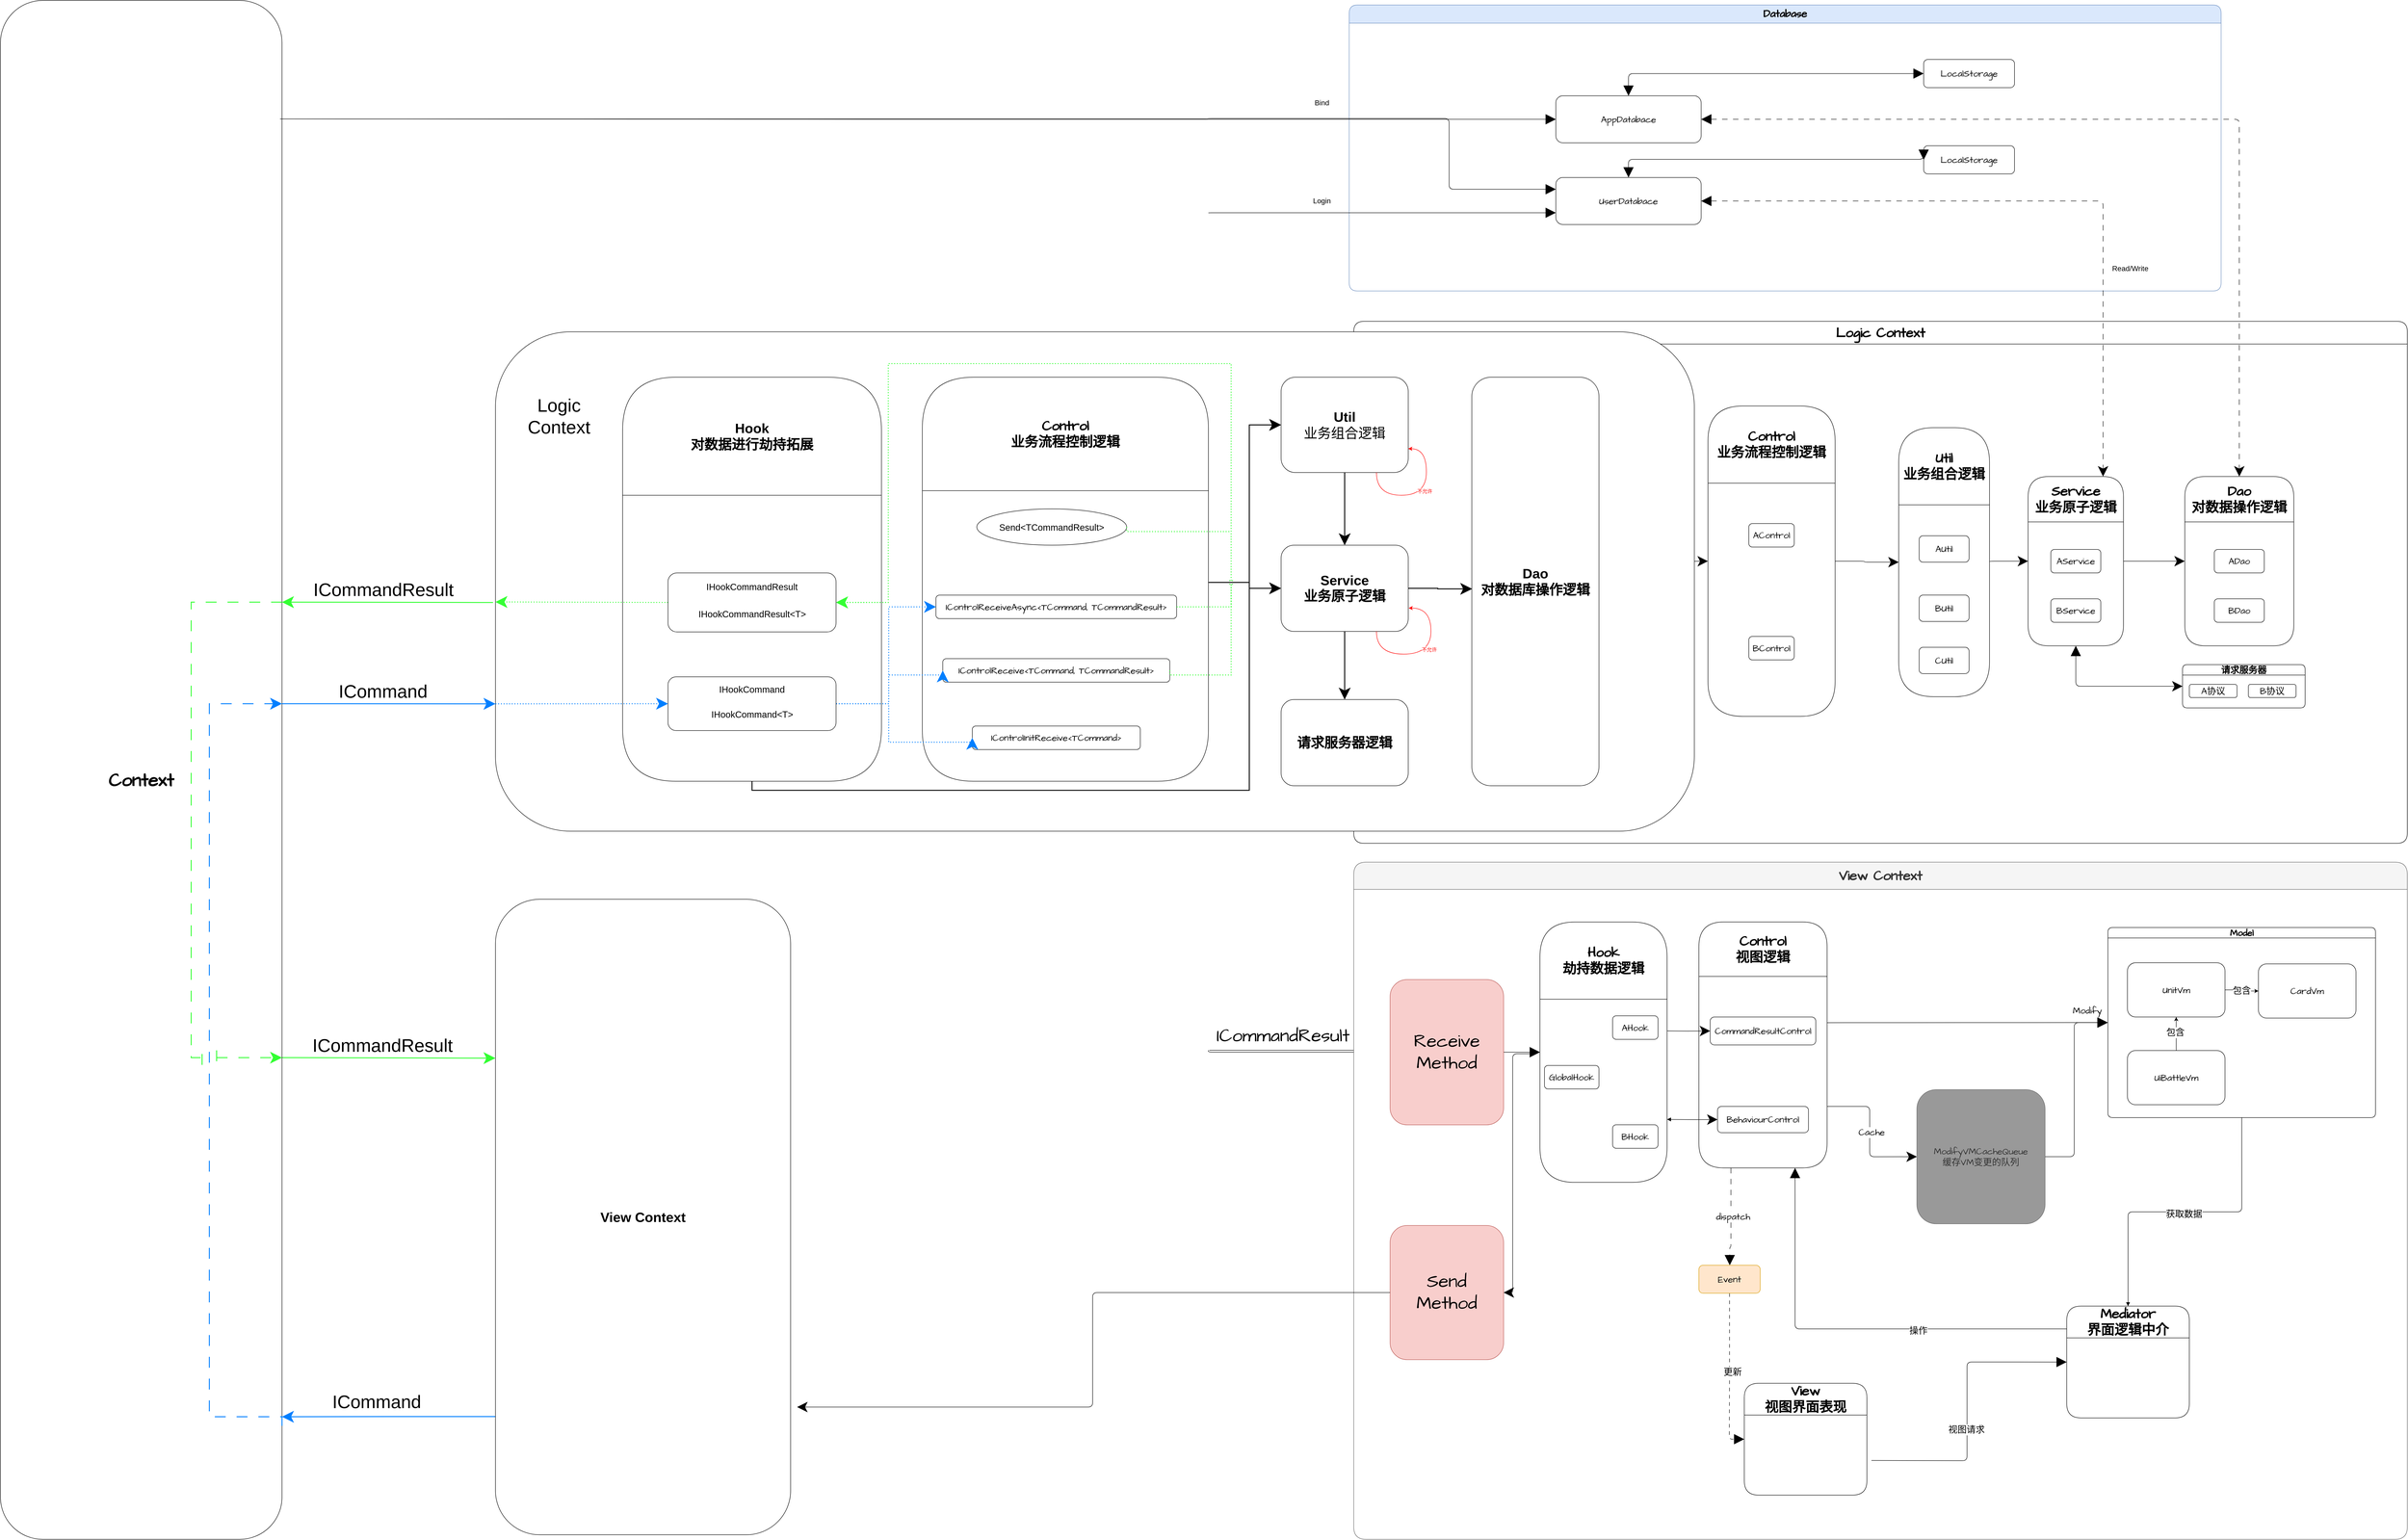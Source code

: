 <mxfile version="22.1.5" type="github">
  <diagram name="第 1 页" id="t4eYqC5lE6JD332f50Ly">
    <mxGraphModel dx="9058" dy="-1647" grid="1" gridSize="10" guides="1" tooltips="1" connect="1" arrows="1" fold="1" page="1" pageScale="1" pageWidth="827" pageHeight="1169" math="0" shadow="0">
      <root>
        <mxCell id="0" />
        <mxCell id="1" parent="0" />
        <mxCell id="c1-D3wokIuNLte7xP1NV-1" value="&lt;span style=&quot;background-color: rgb(255, 255, 255);&quot;&gt;&lt;font style=&quot;font-size: 30px;&quot;&gt;Logic Context&lt;/font&gt;&lt;/span&gt;" style="swimlane;whiteSpace=wrap;html=1;hachureGap=4;fontFamily=Architects Daughter;fontSource=https%3A%2F%2Ffonts.googleapis.com%2Fcss%3Ffamily%3DArchitects%2BDaughter;fontSize=20;startSize=50;swimlaneFillColor=#FFFFFF;rounded=1;" vertex="1" parent="1">
          <mxGeometry x="-1050" y="5146.9" width="2320" height="1149.9" as="geometry" />
        </mxCell>
        <mxCell id="c1-D3wokIuNLte7xP1NV-2" value="请求服务器" style="swimlane;whiteSpace=wrap;html=1;hachureGap=4;fontFamily=Architects Daughter;fontSource=https%3A%2F%2Ffonts.googleapis.com%2Fcss%3Ffamily%3DArchitects%2BDaughter;fontSize=20;rounded=1;" vertex="1" parent="c1-D3wokIuNLte7xP1NV-1">
          <mxGeometry x="1825" y="756.244" width="270" height="95.307" as="geometry" />
        </mxCell>
        <mxCell id="c1-D3wokIuNLte7xP1NV-3" value="A协议" style="rounded=1;whiteSpace=wrap;html=1;hachureGap=4;fontFamily=Architects Daughter;fontSource=https%3A%2F%2Ffonts.googleapis.com%2Fcss%3Ffamily%3DArchitects%2BDaughter;fontSize=20;" vertex="1" parent="c1-D3wokIuNLte7xP1NV-2">
          <mxGeometry x="15" y="43.51" width="105" height="29.007" as="geometry" />
        </mxCell>
        <mxCell id="c1-D3wokIuNLte7xP1NV-4" value="B协议" style="rounded=1;whiteSpace=wrap;html=1;hachureGap=4;fontFamily=Architects Daughter;fontSource=https%3A%2F%2Ffonts.googleapis.com%2Fcss%3Ffamily%3DArchitects%2BDaughter;fontSize=20;" vertex="1" parent="c1-D3wokIuNLte7xP1NV-2">
          <mxGeometry x="145" y="43.51" width="105" height="29.007" as="geometry" />
        </mxCell>
        <mxCell id="c1-D3wokIuNLte7xP1NV-5" style="edgeStyle=orthogonalEdgeStyle;rounded=1;hachureGap=4;orthogonalLoop=1;jettySize=auto;html=1;entryX=0;entryY=0.5;entryDx=0;entryDy=0;fontFamily=Architects Daughter;fontSource=https%3A%2F%2Ffonts.googleapis.com%2Fcss%3Ffamily%3DArchitects%2BDaughter;fontSize=16;endSize=20;" edge="1" parent="c1-D3wokIuNLte7xP1NV-1" source="c1-D3wokIuNLte7xP1NV-6" target="c1-D3wokIuNLte7xP1NV-15">
          <mxGeometry relative="1" as="geometry" />
        </mxCell>
        <mxCell id="c1-D3wokIuNLte7xP1NV-6" value="&lt;font style=&quot;font-size: 30px;&quot;&gt;Control&lt;br&gt;业务流程控制逻辑&lt;br&gt;&lt;/font&gt;" style="swimlane;whiteSpace=wrap;html=1;hachureGap=4;fontFamily=Architects Daughter;fontSource=https%3A%2F%2Ffonts.googleapis.com%2Fcss%3Ffamily%3DArchitects%2BDaughter;fontSize=20;startSize=170;rounded=1;" vertex="1" parent="c1-D3wokIuNLte7xP1NV-1">
          <mxGeometry x="780" y="186.471" width="280" height="683.725" as="geometry">
            <mxRectangle x="480" y="180" width="280" height="170" as="alternateBounds" />
          </mxGeometry>
        </mxCell>
        <mxCell id="c1-D3wokIuNLte7xP1NV-7" value="AControl" style="html=1;whiteSpace=wrap;hachureGap=4;fontFamily=Architects Daughter;fontSource=https%3A%2F%2Ffonts.googleapis.com%2Fcss%3Ffamily%3DArchitects%2BDaughter;fontSize=20;container=0;rounded=1;" vertex="1" parent="c1-D3wokIuNLte7xP1NV-6">
          <mxGeometry x="90" y="258.987" width="100" height="51.797" as="geometry" />
        </mxCell>
        <mxCell id="c1-D3wokIuNLte7xP1NV-8" value="BControl" style="html=1;whiteSpace=wrap;hachureGap=4;fontFamily=Architects Daughter;fontSource=https%3A%2F%2Ffonts.googleapis.com%2Fcss%3Ffamily%3DArchitects%2BDaughter;fontSize=20;container=0;rounded=1;" vertex="1" parent="c1-D3wokIuNLte7xP1NV-6">
          <mxGeometry x="90" y="507.614" width="100" height="51.797" as="geometry" />
        </mxCell>
        <mxCell id="c1-D3wokIuNLte7xP1NV-13" style="edgeStyle=orthogonalEdgeStyle;rounded=1;hachureGap=4;orthogonalLoop=1;jettySize=auto;html=1;fontFamily=Architects Daughter;fontSource=https%3A%2F%2Ffonts.googleapis.com%2Fcss%3Ffamily%3DArchitects%2BDaughter;fontSize=16;exitX=0.5;exitY=1;exitDx=0;exitDy=0;entryX=0;entryY=0.5;entryDx=0;entryDy=0;endSize=20;startArrow=block;startFill=1;startSize=20;" edge="1" parent="c1-D3wokIuNLte7xP1NV-1" target="c1-D3wokIuNLte7xP1NV-2">
          <mxGeometry relative="1" as="geometry">
            <mxPoint x="1590" y="714.806" as="sourcePoint" />
            <mxPoint x="1830" y="818.401" as="targetPoint" />
            <Array as="points">
              <mxPoint x="1590" y="803.898" />
            </Array>
          </mxGeometry>
        </mxCell>
        <mxCell id="c1-D3wokIuNLte7xP1NV-14" value="" style="group;rounded=1;" vertex="1" connectable="0" parent="c1-D3wokIuNLte7xP1NV-1">
          <mxGeometry x="1200" y="396.876" width="200" height="429.918" as="geometry" />
        </mxCell>
        <mxCell id="c1-D3wokIuNLte7xP1NV-15" value="&lt;font style=&quot;font-size: 30px;&quot;&gt;Util&lt;br&gt;业务组合逻辑&lt;/font&gt;" style="swimlane;whiteSpace=wrap;html=1;hachureGap=4;fontFamily=Architects Daughter;fontSource=https%3A%2F%2Ffonts.googleapis.com%2Fcss%3Ffamily%3DArchitects%2BDaughter;fontSize=20;startSize=170;rounded=1;" vertex="1" parent="c1-D3wokIuNLte7xP1NV-14">
          <mxGeometry y="-162.672" width="200" height="592.59" as="geometry" />
        </mxCell>
        <mxCell id="c1-D3wokIuNLte7xP1NV-16" value="AUtil" style="html=1;whiteSpace=wrap;hachureGap=4;fontFamily=Architects Daughter;fontSource=https%3A%2F%2Ffonts.googleapis.com%2Fcss%3Ffamily%3DArchitects%2BDaughter;fontSize=20;rounded=1;" vertex="1" parent="c1-D3wokIuNLte7xP1NV-15">
          <mxGeometry x="45" y="238.198" width="110" height="58.097" as="geometry" />
        </mxCell>
        <mxCell id="c1-D3wokIuNLte7xP1NV-17" value="BUtil" style="html=1;whiteSpace=wrap;hachureGap=4;fontFamily=Architects Daughter;fontSource=https%3A%2F%2Ffonts.googleapis.com%2Fcss%3Ffamily%3DArchitects%2BDaughter;fontSize=20;rounded=1;" vertex="1" parent="c1-D3wokIuNLte7xP1NV-15">
          <mxGeometry x="45" y="368.825" width="110" height="58.097" as="geometry" />
        </mxCell>
        <mxCell id="c1-D3wokIuNLte7xP1NV-18" value="CUtil" style="html=1;whiteSpace=wrap;hachureGap=4;fontFamily=Architects Daughter;fontSource=https%3A%2F%2Ffonts.googleapis.com%2Fcss%3Ffamily%3DArchitects%2BDaughter;fontSize=20;rounded=1;" vertex="1" parent="c1-D3wokIuNLte7xP1NV-15">
          <mxGeometry x="45" y="483.811" width="110" height="58.097" as="geometry" />
        </mxCell>
        <mxCell id="c1-D3wokIuNLte7xP1NV-19" style="edgeStyle=orthogonalEdgeStyle;rounded=1;hachureGap=4;orthogonalLoop=1;jettySize=auto;html=1;exitX=1;exitY=0.5;exitDx=0;exitDy=0;entryX=0;entryY=0.5;entryDx=0;entryDy=0;fontFamily=Architects Daughter;fontSource=https%3A%2F%2Ffonts.googleapis.com%2Fcss%3Ffamily%3DArchitects%2BDaughter;fontSize=16;endSize=20;" edge="1" parent="c1-D3wokIuNLte7xP1NV-1" source="c1-D3wokIuNLte7xP1NV-15" target="c1-D3wokIuNLte7xP1NV-29">
          <mxGeometry relative="1" as="geometry">
            <Array as="points">
              <mxPoint x="1430" y="528.333" />
              <mxPoint x="1430" y="528.333" />
            </Array>
          </mxGeometry>
        </mxCell>
        <mxCell id="c1-D3wokIuNLte7xP1NV-20" style="edgeStyle=orthogonalEdgeStyle;rounded=1;hachureGap=4;orthogonalLoop=1;jettySize=auto;html=1;exitX=1;exitY=0.5;exitDx=0;exitDy=0;entryX=0;entryY=0.5;entryDx=0;entryDy=0;fontFamily=Architects Daughter;fontSource=https%3A%2F%2Ffonts.googleapis.com%2Fcss%3Ffamily%3DArchitects%2BDaughter;fontSize=16;endSize=20;" edge="1" parent="c1-D3wokIuNLte7xP1NV-1" source="c1-D3wokIuNLte7xP1NV-29" target="c1-D3wokIuNLte7xP1NV-23">
          <mxGeometry relative="1" as="geometry" />
        </mxCell>
        <mxCell id="c1-D3wokIuNLte7xP1NV-21" value="" style="group;rounded=1;" vertex="1" connectable="0" parent="c1-D3wokIuNLte7xP1NV-1">
          <mxGeometry x="1830" y="455.817" width="240" height="258.987" as="geometry" />
        </mxCell>
        <mxCell id="c1-D3wokIuNLte7xP1NV-22" value="" style="group;rounded=1;" vertex="1" connectable="0" parent="c1-D3wokIuNLte7xP1NV-21">
          <mxGeometry width="240" height="258.987" as="geometry" />
        </mxCell>
        <mxCell id="c1-D3wokIuNLte7xP1NV-23" value="&lt;font style=&quot;font-size: 30px;&quot;&gt;Dao&lt;br&gt;对数据操作逻辑&lt;/font&gt;" style="swimlane;whiteSpace=wrap;html=1;hachureGap=4;fontFamily=Architects Daughter;fontSource=https%3A%2F%2Ffonts.googleapis.com%2Fcss%3Ffamily%3DArchitects%2BDaughter;fontSize=20;startSize=100;rounded=1;" vertex="1" parent="c1-D3wokIuNLte7xP1NV-22">
          <mxGeometry y="-113.954" width="240" height="372.941" as="geometry" />
        </mxCell>
        <mxCell id="c1-D3wokIuNLte7xP1NV-24" value="BDao" style="html=1;whiteSpace=wrap;hachureGap=4;fontFamily=Architects Daughter;fontSource=https%3A%2F%2Ffonts.googleapis.com%2Fcss%3Ffamily%3DArchitects%2BDaughter;fontSize=20;rounded=1;" vertex="1" parent="c1-D3wokIuNLte7xP1NV-23">
          <mxGeometry x="65" y="269.346" width="110" height="51.797" as="geometry" />
        </mxCell>
        <mxCell id="c1-D3wokIuNLte7xP1NV-25" value="" style="group;rounded=1;" vertex="1" connectable="0" parent="c1-D3wokIuNLte7xP1NV-1">
          <mxGeometry x="1485" y="455.817" width="210" height="258.987" as="geometry" />
        </mxCell>
        <mxCell id="c1-D3wokIuNLte7xP1NV-26" value="BService" style="html=1;whiteSpace=wrap;hachureGap=4;fontFamily=Architects Daughter;fontSource=https%3A%2F%2Ffonts.googleapis.com%2Fcss%3Ffamily%3DArchitects%2BDaughter;fontSize=20;rounded=1;" vertex="1" parent="c1-D3wokIuNLte7xP1NV-25">
          <mxGeometry x="50" y="155.392" width="110" height="51.797" as="geometry" />
        </mxCell>
        <mxCell id="c1-D3wokIuNLte7xP1NV-27" value="" style="group;rounded=1;" vertex="1" connectable="0" parent="c1-D3wokIuNLte7xP1NV-25">
          <mxGeometry width="210" height="258.987" as="geometry" />
        </mxCell>
        <mxCell id="c1-D3wokIuNLte7xP1NV-28" value="AService" style="html=1;whiteSpace=wrap;hachureGap=4;fontFamily=Architects Daughter;fontSource=https%3A%2F%2Ffonts.googleapis.com%2Fcss%3Ffamily%3DArchitects%2BDaughter;fontSize=20;rounded=1;" vertex="1" parent="c1-D3wokIuNLte7xP1NV-27">
          <mxGeometry x="50" y="46.618" width="110" height="51.797" as="geometry" />
        </mxCell>
        <mxCell id="c1-D3wokIuNLte7xP1NV-29" value="&lt;font style=&quot;font-size: 30px;&quot;&gt;Service&lt;br&gt;业务原子逻辑&lt;/font&gt;" style="swimlane;whiteSpace=wrap;html=1;hachureGap=4;fontFamily=Architects Daughter;fontSource=https%3A%2F%2Ffonts.googleapis.com%2Fcss%3Ffamily%3DArchitects%2BDaughter;fontSize=20;startSize=100;rounded=1;" vertex="1" parent="c1-D3wokIuNLte7xP1NV-27">
          <mxGeometry y="-113.954" width="210" height="372.941" as="geometry" />
        </mxCell>
        <mxCell id="c1-D3wokIuNLte7xP1NV-30" value="ADao" style="html=1;whiteSpace=wrap;hachureGap=4;fontFamily=Architects Daughter;fontSource=https%3A%2F%2Ffonts.googleapis.com%2Fcss%3Ffamily%3DArchitects%2BDaughter;fontSize=20;rounded=1;" vertex="1" parent="c1-D3wokIuNLte7xP1NV-1">
          <mxGeometry x="1895" y="502.435" width="110" height="51.797" as="geometry" />
        </mxCell>
        <mxCell id="c1-D3wokIuNLte7xP1NV-31" value="&lt;font style=&quot;font-size: 30px;&quot;&gt;Hook&lt;br&gt;劫持数据逻辑&lt;br&gt;&lt;/font&gt;" style="swimlane;whiteSpace=wrap;html=1;hachureGap=4;fontFamily=Architects Daughter;fontSource=https%3A%2F%2Ffonts.googleapis.com%2Fcss%3Ffamily%3DArchitects%2BDaughter;fontSize=20;startSize=170;rounded=1;" vertex="1" parent="c1-D3wokIuNLte7xP1NV-1">
          <mxGeometry x="440" y="196.47" width="280" height="573.53" as="geometry">
            <mxRectangle x="480" y="180" width="280" height="170" as="alternateBounds" />
          </mxGeometry>
        </mxCell>
        <mxCell id="c1-D3wokIuNLte7xP1NV-35" style="edgeStyle=orthogonalEdgeStyle;rounded=1;hachureGap=4;orthogonalLoop=1;jettySize=auto;html=1;entryX=0;entryY=0.5;entryDx=0;entryDy=0;fontFamily=Architects Daughter;fontSource=https%3A%2F%2Ffonts.googleapis.com%2Fcss%3Ffamily%3DArchitects%2BDaughter;fontSize=16;endSize=20;" edge="1" parent="c1-D3wokIuNLte7xP1NV-1" target="c1-D3wokIuNLte7xP1NV-6">
          <mxGeometry relative="1" as="geometry">
            <mxPoint x="720" y="528.1" as="sourcePoint" />
            <mxPoint x="1200.0" y="538.33" as="targetPoint" />
          </mxGeometry>
        </mxCell>
        <mxCell id="c1-D3wokIuNLte7xP1NV-36" value="Database" style="swimlane;whiteSpace=wrap;html=1;hachureGap=4;fontFamily=Architects Daughter;fontSource=https%3A%2F%2Ffonts.googleapis.com%2Fcss%3Ffamily%3DArchitects%2BDaughter;fontSize=23;startSize=40;fillColor=#dae8fc;strokeColor=#6c8ebf;rounded=1;" vertex="1" parent="1">
          <mxGeometry x="-1060" y="4450" width="1920" height="630" as="geometry" />
        </mxCell>
        <mxCell id="c1-D3wokIuNLte7xP1NV-37" value="LocalStorage" style="rounded=1;whiteSpace=wrap;html=1;hachureGap=4;fontFamily=Architects Daughter;fontSource=https%3A%2F%2Ffonts.googleapis.com%2Fcss%3Ffamily%3DArchitects%2BDaughter;fontSize=20;" vertex="1" parent="c1-D3wokIuNLte7xP1NV-36">
          <mxGeometry x="1265" y="120.003" width="200" height="62.157" as="geometry" />
        </mxCell>
        <mxCell id="c1-D3wokIuNLte7xP1NV-38" value="AppDatabace" style="rounded=1;whiteSpace=wrap;html=1;hachureGap=4;fontFamily=Architects Daughter;fontSource=https%3A%2F%2Ffonts.googleapis.com%2Fcss%3Ffamily%3DArchitects%2BDaughter;fontSize=20;" vertex="1" parent="c1-D3wokIuNLte7xP1NV-36">
          <mxGeometry x="455" y="200.004" width="320" height="103.595" as="geometry" />
        </mxCell>
        <mxCell id="c1-D3wokIuNLte7xP1NV-39" style="edgeStyle=orthogonalEdgeStyle;rounded=1;hachureGap=4;orthogonalLoop=1;jettySize=auto;html=1;entryX=0.5;entryY=0;entryDx=0;entryDy=0;fontFamily=Architects Daughter;fontSource=https%3A%2F%2Ffonts.googleapis.com%2Fcss%3Ffamily%3DArchitects%2BDaughter;fontSize=16;exitX=0;exitY=0.5;exitDx=0;exitDy=0;endArrow=block;endFill=1;targetPerimeterSpacing=0;endSize=20;startSize=20;startArrow=block;startFill=1;" edge="1" parent="c1-D3wokIuNLte7xP1NV-36" source="c1-D3wokIuNLte7xP1NV-37" target="c1-D3wokIuNLte7xP1NV-38">
          <mxGeometry relative="1" as="geometry">
            <mxPoint x="2025" y="-169.558" as="targetPoint" />
            <Array as="points" />
          </mxGeometry>
        </mxCell>
        <mxCell id="c1-D3wokIuNLte7xP1NV-40" value="LocalStorage" style="rounded=1;whiteSpace=wrap;html=1;hachureGap=4;fontFamily=Architects Daughter;fontSource=https%3A%2F%2Ffonts.googleapis.com%2Fcss%3Ffamily%3DArchitects%2BDaughter;fontSize=20;" vertex="1" parent="c1-D3wokIuNLte7xP1NV-36">
          <mxGeometry x="1265" y="310.005" width="200" height="62.157" as="geometry" />
        </mxCell>
        <mxCell id="c1-D3wokIuNLte7xP1NV-41" value="UserDatabace" style="rounded=1;whiteSpace=wrap;html=1;hachureGap=4;fontFamily=Architects Daughter;fontSource=https%3A%2F%2Ffonts.googleapis.com%2Fcss%3Ffamily%3DArchitects%2BDaughter;fontSize=20;" vertex="1" parent="c1-D3wokIuNLte7xP1NV-36">
          <mxGeometry x="455" y="379.996" width="320" height="103.595" as="geometry" />
        </mxCell>
        <mxCell id="c1-D3wokIuNLte7xP1NV-42" style="edgeStyle=orthogonalEdgeStyle;rounded=1;hachureGap=4;orthogonalLoop=1;jettySize=auto;html=1;fontFamily=Architects Daughter;fontSource=https%3A%2F%2Ffonts.googleapis.com%2Fcss%3Ffamily%3DArchitects%2BDaughter;fontSize=16;exitX=0;exitY=0.5;exitDx=0;exitDy=0;endArrow=block;endFill=1;targetPerimeterSpacing=0;endSize=20;startSize=20;startArrow=block;startFill=1;" edge="1" parent="c1-D3wokIuNLte7xP1NV-36" source="c1-D3wokIuNLte7xP1NV-40" target="c1-D3wokIuNLte7xP1NV-41">
          <mxGeometry relative="1" as="geometry">
            <mxPoint x="3635" y="-4955.637" as="targetPoint" />
            <Array as="points">
              <mxPoint x="615" y="340" />
            </Array>
          </mxGeometry>
        </mxCell>
        <mxCell id="c1-D3wokIuNLte7xP1NV-43" value="&lt;font style=&quot;font-size: 16px;&quot;&gt;Read/Write&lt;/font&gt;" style="text;html=1;strokeColor=none;fillColor=none;align=center;verticalAlign=middle;whiteSpace=wrap;rounded=1;" vertex="1" parent="c1-D3wokIuNLte7xP1NV-36">
          <mxGeometry x="1670" y="560" width="100" height="40" as="geometry" />
        </mxCell>
        <mxCell id="c1-D3wokIuNLte7xP1NV-44" style="edgeStyle=orthogonalEdgeStyle;rounded=1;hachureGap=4;orthogonalLoop=1;jettySize=auto;html=1;entryX=0.5;entryY=0;entryDx=0;entryDy=0;fontFamily=Architects Daughter;fontSource=https%3A%2F%2Ffonts.googleapis.com%2Fcss%3Ffamily%3DArchitects%2BDaughter;fontSize=16;startArrow=block;startFill=1;dashed=1;dashPattern=12 12;endSize=20;startSize=20;" edge="1" parent="1" source="c1-D3wokIuNLte7xP1NV-38" target="c1-D3wokIuNLte7xP1NV-23">
          <mxGeometry relative="1" as="geometry" />
        </mxCell>
        <mxCell id="c1-D3wokIuNLte7xP1NV-45" style="edgeStyle=orthogonalEdgeStyle;rounded=1;hachureGap=4;orthogonalLoop=1;jettySize=auto;html=1;fontFamily=Architects Daughter;fontSource=https%3A%2F%2Ffonts.googleapis.com%2Fcss%3Ffamily%3DArchitects%2BDaughter;fontSize=16;endSize=20;exitX=0;exitY=0.814;exitDx=0;exitDy=0;exitPerimeter=0;strokeWidth=2;strokeColor=#007FFF;" edge="1" parent="1" source="c1-D3wokIuNLte7xP1NV-106">
          <mxGeometry relative="1" as="geometry">
            <mxPoint x="-1060" y="6990.51" as="sourcePoint" />
            <mxPoint x="-3410" y="7560" as="targetPoint" />
          </mxGeometry>
        </mxCell>
        <mxCell id="c1-D3wokIuNLte7xP1NV-46" value="&lt;font style=&quot;font-size: 40px;&quot;&gt;ICommand&lt;/font&gt;" style="edgeLabel;html=1;align=center;verticalAlign=middle;resizable=0;points=[];fontSize=11;fontFamily=Helvetica;rounded=1;" vertex="1" connectable="0" parent="c1-D3wokIuNLte7xP1NV-45">
          <mxGeometry x="0.229" y="4" relative="1" as="geometry">
            <mxPoint x="26" y="-39" as="offset" />
          </mxGeometry>
        </mxCell>
        <mxCell id="c1-D3wokIuNLte7xP1NV-49" style="edgeStyle=orthogonalEdgeStyle;rounded=1;hachureGap=4;orthogonalLoop=1;jettySize=auto;html=1;entryX=0;entryY=0.5;entryDx=0;entryDy=0;fontFamily=Architects Daughter;fontSource=https%3A%2F%2Ffonts.googleapis.com%2Fcss%3Ffamily%3DArchitects%2BDaughter;fontSize=16;endSize=20;" edge="1" parent="1" target="c1-D3wokIuNLte7xP1NV-90">
          <mxGeometry relative="1" as="geometry">
            <mxPoint x="-1370" y="6752.614" as="sourcePoint" />
            <mxPoint x="-1050" y="6568.734" as="targetPoint" />
            <Array as="points">
              <mxPoint x="-1370" y="6756.758" />
            </Array>
          </mxGeometry>
        </mxCell>
        <mxCell id="c1-D3wokIuNLte7xP1NV-50" value="ICommandResult" style="edgeLabel;html=1;align=center;verticalAlign=middle;resizable=0;points=[];fontSize=40;fontFamily=Architects Daughter;rounded=1;" vertex="1" connectable="0" parent="c1-D3wokIuNLte7xP1NV-49">
          <mxGeometry x="0.076" y="-3" relative="1" as="geometry">
            <mxPoint x="-49" y="-39" as="offset" />
          </mxGeometry>
        </mxCell>
        <mxCell id="c1-D3wokIuNLte7xP1NV-109" style="edgeStyle=entityRelationEdgeStyle;rounded=0;orthogonalLoop=1;jettySize=auto;html=1;entryX=0;entryY=0.25;entryDx=0;entryDy=0;exitX=0.996;exitY=0.687;exitDx=0;exitDy=0;exitPerimeter=0;endSize=20;strokeWidth=2;strokeColor=#33FF33;" edge="1" parent="1" source="c1-D3wokIuNLte7xP1NV-51" target="c1-D3wokIuNLte7xP1NV-106">
          <mxGeometry relative="1" as="geometry" />
        </mxCell>
        <mxCell id="c1-D3wokIuNLte7xP1NV-110" value="&lt;font style=&quot;font-size: 40px;&quot;&gt;ICommandResult&lt;/font&gt;" style="edgeLabel;html=1;align=center;verticalAlign=middle;resizable=0;points=[];" vertex="1" connectable="0" parent="c1-D3wokIuNLte7xP1NV-109">
          <mxGeometry x="-0.009" relative="1" as="geometry">
            <mxPoint x="-11" y="-29" as="offset" />
          </mxGeometry>
        </mxCell>
        <mxCell id="c1-D3wokIuNLte7xP1NV-51" value="&lt;b style=&quot;font-size: 40px;&quot;&gt;&lt;br&gt;Context&lt;/b&gt;" style="rounded=1;whiteSpace=wrap;html=1;hachureGap=4;fontFamily=Architects Daughter;fontSource=https%3A%2F%2Ffonts.googleapis.com%2Fcss%3Ffamily%3DArchitects%2BDaughter;fontSize=20;" vertex="1" parent="1">
          <mxGeometry x="-4030" y="4440" width="620" height="3390" as="geometry" />
        </mxCell>
        <mxCell id="c1-D3wokIuNLte7xP1NV-55" style="edgeStyle=orthogonalEdgeStyle;rounded=1;hachureGap=4;orthogonalLoop=1;jettySize=auto;html=1;entryX=0;entryY=0.25;entryDx=0;entryDy=0;fontFamily=Architects Daughter;fontSource=https%3A%2F%2Ffonts.googleapis.com%2Fcss%3Ffamily%3DArchitects%2BDaughter;fontSize=16;endSize=20;" edge="1" parent="1" target="c1-D3wokIuNLte7xP1NV-91">
          <mxGeometry relative="1" as="geometry">
            <mxPoint x="-1368" y="6752.614" as="sourcePoint" />
            <mxPoint x="-960" y="6700.817" as="targetPoint" />
            <Array as="points">
              <mxPoint x="-1020" y="6752.614" />
              <mxPoint x="-1020" y="7212.575" />
            </Array>
          </mxGeometry>
        </mxCell>
        <mxCell id="c1-D3wokIuNLte7xP1NV-56" style="edgeStyle=orthogonalEdgeStyle;rounded=1;hachureGap=4;orthogonalLoop=1;jettySize=auto;html=1;entryX=0.5;entryY=0;entryDx=0;entryDy=0;fontFamily=Architects Daughter;fontSource=https%3A%2F%2Ffonts.googleapis.com%2Fcss%3Ffamily%3DArchitects%2BDaughter;fontSize=16;startArrow=block;startFill=1;dashed=1;dashPattern=12 12;endSize=20;startSize=20;exitX=1;exitY=0.5;exitDx=0;exitDy=0;" edge="1" parent="1" source="c1-D3wokIuNLte7xP1NV-41">
          <mxGeometry relative="1" as="geometry">
            <mxPoint x="290" y="4980" as="sourcePoint" />
            <mxPoint x="600" y="5488.758" as="targetPoint" />
            <Array as="points">
              <mxPoint x="600" y="4882" />
            </Array>
          </mxGeometry>
        </mxCell>
        <mxCell id="c1-D3wokIuNLte7xP1NV-57" style="edgeStyle=orthogonalEdgeStyle;rounded=1;hachureGap=4;orthogonalLoop=1;jettySize=auto;html=1;entryX=1.012;entryY=0.077;entryDx=0;entryDy=0;fontFamily=Architects Daughter;fontSource=https%3A%2F%2Ffonts.googleapis.com%2Fcss%3Ffamily%3DArchitects%2BDaughter;fontSize=16;exitX=0;exitY=0.5;exitDx=0;exitDy=0;endArrow=none;endFill=0;targetPerimeterSpacing=0;endSize=20;startSize=20;startArrow=block;startFill=1;entryPerimeter=0;" edge="1" parent="1" source="c1-D3wokIuNLte7xP1NV-38" target="c1-D3wokIuNLte7xP1NV-51">
          <mxGeometry relative="1" as="geometry">
            <mxPoint x="-1260" y="4749.004" as="targetPoint" />
            <Array as="points" />
            <mxPoint x="-610" y="4700.081" as="sourcePoint" />
          </mxGeometry>
        </mxCell>
        <mxCell id="c1-D3wokIuNLte7xP1NV-58" style="edgeStyle=orthogonalEdgeStyle;rounded=1;hachureGap=4;orthogonalLoop=1;jettySize=auto;html=1;entryX=0.993;entryY=0.077;entryDx=0;entryDy=0;fontFamily=Architects Daughter;fontSource=https%3A%2F%2Ffonts.googleapis.com%2Fcss%3Ffamily%3DArchitects%2BDaughter;fontSize=16;exitX=0;exitY=0.25;exitDx=0;exitDy=0;endArrow=none;endFill=0;targetPerimeterSpacing=0;endSize=20;startSize=20;startArrow=block;startFill=1;entryPerimeter=0;" edge="1" parent="1" source="c1-D3wokIuNLte7xP1NV-41" target="c1-D3wokIuNLte7xP1NV-51">
          <mxGeometry relative="1" as="geometry">
            <mxPoint x="-1357" y="4711.03" as="targetPoint" />
            <Array as="points">
              <mxPoint x="-840" y="4856" />
              <mxPoint x="-840" y="4700" />
              <mxPoint x="-1372" y="4700" />
            </Array>
            <mxPoint x="-595" y="4711.801" as="sourcePoint" />
          </mxGeometry>
        </mxCell>
        <mxCell id="c1-D3wokIuNLte7xP1NV-59" value="Bind" style="text;html=1;strokeColor=none;fillColor=none;align=center;verticalAlign=middle;whiteSpace=wrap;rounded=1;fontSize=16;" vertex="1" parent="1">
          <mxGeometry x="-1150" y="4650" width="60" height="30" as="geometry" />
        </mxCell>
        <mxCell id="c1-D3wokIuNLte7xP1NV-60" style="edgeStyle=orthogonalEdgeStyle;rounded=1;hachureGap=4;orthogonalLoop=1;jettySize=auto;html=1;fontFamily=Architects Daughter;fontSource=https%3A%2F%2Ffonts.googleapis.com%2Fcss%3Ffamily%3DArchitects%2BDaughter;fontSize=16;exitX=0;exitY=0.75;exitDx=0;exitDy=0;endArrow=none;endFill=0;targetPerimeterSpacing=0;endSize=20;startSize=20;startArrow=block;startFill=1;" edge="1" parent="1" source="c1-D3wokIuNLte7xP1NV-41">
          <mxGeometry relative="1" as="geometry">
            <mxPoint x="-1370" y="4908" as="targetPoint" />
            <Array as="points">
              <mxPoint x="-1368" y="4908" />
            </Array>
            <mxPoint x="-595" y="4711.801" as="sourcePoint" />
          </mxGeometry>
        </mxCell>
        <mxCell id="c1-D3wokIuNLte7xP1NV-61" value="Login" style="text;html=1;strokeColor=none;fillColor=none;align=center;verticalAlign=middle;whiteSpace=wrap;rounded=1;fontSize=16;" vertex="1" parent="1">
          <mxGeometry x="-1150" y="4866" width="60" height="30" as="geometry" />
        </mxCell>
        <mxCell id="c1-D3wokIuNLte7xP1NV-62" value="&lt;font style=&quot;font-size: 30px;&quot;&gt;View Context&lt;/font&gt;" style="swimlane;whiteSpace=wrap;html=1;hachureGap=4;fontFamily=Architects Daughter;fontSource=https%3A%2F%2Ffonts.googleapis.com%2Fcss%3Ffamily%3DArchitects%2BDaughter;fontSize=20;startSize=60;swimlaneFillColor=#FFFFFF;fillColor=#f5f5f5;fontColor=#333333;strokeColor=#666666;rounded=1;" vertex="1" parent="1">
          <mxGeometry x="-1050" y="6338.24" width="2320" height="1491.76" as="geometry" />
        </mxCell>
        <mxCell id="c1-D3wokIuNLte7xP1NV-63" style="edgeStyle=orthogonalEdgeStyle;rounded=1;hachureGap=4;orthogonalLoop=1;jettySize=auto;html=1;fontFamily=Architects Daughter;fontSource=https%3A%2F%2Ffonts.googleapis.com%2Fcss%3Ffamily%3DArchitects%2BDaughter;fontSize=16;endSize=20;endArrow=block;endFill=1;" edge="1" parent="c1-D3wokIuNLte7xP1NV-62">
          <mxGeometry relative="1" as="geometry">
            <mxPoint x="1660" y="353.409" as="targetPoint" />
            <mxPoint x="1042" y="353.702" as="sourcePoint" />
            <Array as="points">
              <mxPoint x="1042" y="353.702" />
            </Array>
          </mxGeometry>
        </mxCell>
        <mxCell id="c1-D3wokIuNLte7xP1NV-64" style="edgeStyle=orthogonalEdgeStyle;rounded=1;hachureGap=4;orthogonalLoop=1;jettySize=auto;html=1;entryX=0.5;entryY=0;entryDx=0;entryDy=0;fontFamily=Architects Daughter;fontSource=https%3A%2F%2Ffonts.googleapis.com%2Fcss%3Ffamily%3DArchitects%2BDaughter;fontSize=16;endSize=20;endArrow=block;endFill=1;exitX=0.75;exitY=1;exitDx=0;exitDy=0;startArrow=block;startFill=1;startSize=20;" edge="1" parent="c1-D3wokIuNLte7xP1NV-62" source="c1-D3wokIuNLte7xP1NV-68" target="c1-D3wokIuNLte7xP1NV-95">
          <mxGeometry relative="1" as="geometry">
            <Array as="points">
              <mxPoint x="972" y="1028.3" />
              <mxPoint x="1705" y="1028.3" />
            </Array>
          </mxGeometry>
        </mxCell>
        <mxCell id="c1-D3wokIuNLte7xP1NV-65" value="&lt;font style=&quot;font-size: 20px;&quot;&gt;操作&lt;/font&gt;" style="edgeLabel;html=1;align=center;verticalAlign=middle;resizable=0;points=[];fontSize=16;rounded=1;" vertex="1" connectable="0" parent="c1-D3wokIuNLte7xP1NV-64">
          <mxGeometry x="0.102" y="-2" relative="1" as="geometry">
            <mxPoint x="-1" as="offset" />
          </mxGeometry>
        </mxCell>
        <mxCell id="c1-D3wokIuNLte7xP1NV-66" style="edgeStyle=orthogonalEdgeStyle;rounded=1;hachureGap=4;orthogonalLoop=1;jettySize=auto;html=1;exitX=1;exitY=0.75;exitDx=0;exitDy=0;entryX=0;entryY=0.5;entryDx=0;entryDy=0;fontFamily=Architects Daughter;fontSource=https%3A%2F%2Ffonts.googleapis.com%2Fcss%3Ffamily%3DArchitects%2BDaughter;fontSize=16;endSize=20;" edge="1" parent="c1-D3wokIuNLte7xP1NV-62" source="c1-D3wokIuNLte7xP1NV-68" target="c1-D3wokIuNLte7xP1NV-85">
          <mxGeometry relative="1" as="geometry" />
        </mxCell>
        <mxCell id="c1-D3wokIuNLte7xP1NV-67" value="Cache" style="edgeLabel;html=1;align=center;verticalAlign=middle;resizable=0;points=[];fontSize=20;fontFamily=Architects Daughter;rounded=1;" vertex="1" connectable="0" parent="c1-D3wokIuNLte7xP1NV-66">
          <mxGeometry x="0.208" y="-7" relative="1" as="geometry">
            <mxPoint x="11" y="-36" as="offset" />
          </mxGeometry>
        </mxCell>
        <mxCell id="c1-D3wokIuNLte7xP1NV-68" value="&lt;font style=&quot;font-size: 30px;&quot;&gt;Control&lt;br&gt;视图逻辑&lt;/font&gt;" style="swimlane;whiteSpace=wrap;html=1;hachureGap=4;fontFamily=Architects Daughter;fontSource=https%3A%2F%2Ffonts.googleapis.com%2Fcss%3Ffamily%3DArchitects%2BDaughter;fontSize=20;startSize=120;rounded=1;" vertex="1" parent="c1-D3wokIuNLte7xP1NV-62">
          <mxGeometry x="760" y="131.755" width="282.34" height="541.82" as="geometry" />
        </mxCell>
        <mxCell id="c1-D3wokIuNLte7xP1NV-69" value="BehaviourControl" style="html=1;whiteSpace=wrap;hachureGap=4;fontFamily=Architects Daughter;fontSource=https%3A%2F%2Ffonts.googleapis.com%2Fcss%3Ffamily%3DArchitects%2BDaughter;fontSize=20;container=0;rounded=1;" vertex="1" parent="c1-D3wokIuNLte7xP1NV-68">
          <mxGeometry x="41.07" y="406.365" width="200.21" height="57.876" as="geometry" />
        </mxCell>
        <mxCell id="c1-D3wokIuNLte7xP1NV-70" value="CommandResultControl" style="html=1;whiteSpace=wrap;hachureGap=4;fontFamily=Architects Daughter;fontSource=https%3A%2F%2Ffonts.googleapis.com%2Fcss%3Ffamily%3DArchitects%2BDaughter;fontSize=20;container=0;rounded=1;" vertex="1" parent="c1-D3wokIuNLte7xP1NV-68">
          <mxGeometry x="24.89" y="209.34" width="232.55" height="61.57" as="geometry" />
        </mxCell>
        <mxCell id="c1-D3wokIuNLte7xP1NV-71" style="edgeStyle=orthogonalEdgeStyle;rounded=1;hachureGap=4;orthogonalLoop=1;jettySize=auto;html=1;entryX=0;entryY=0.5;entryDx=0;entryDy=0;fontFamily=Architects Daughter;fontSource=https%3A%2F%2Ffonts.googleapis.com%2Fcss%3Ffamily%3DArchitects%2BDaughter;fontSize=16;endArrow=block;endFill=1;endSize=20;dashed=1;dashPattern=8 8;exitX=0.5;exitY=1;exitDx=0;exitDy=0;" edge="1" parent="c1-D3wokIuNLte7xP1NV-62" source="c1-D3wokIuNLte7xP1NV-88" target="c1-D3wokIuNLte7xP1NV-96">
          <mxGeometry relative="1" as="geometry">
            <Array as="points">
              <mxPoint x="827" y="1125.3" />
              <mxPoint x="827" y="1271.3" />
            </Array>
            <mxPoint x="1286.33" y="1147.668" as="targetPoint" />
          </mxGeometry>
        </mxCell>
        <mxCell id="c1-D3wokIuNLte7xP1NV-72" value="更新" style="edgeLabel;html=1;align=center;verticalAlign=middle;resizable=0;points=[];fontSize=20;fontFamily=Architects Daughter;rounded=1;" vertex="1" connectable="0" parent="c1-D3wokIuNLte7xP1NV-71">
          <mxGeometry x="-0.029" y="5" relative="1" as="geometry">
            <mxPoint x="1" as="offset" />
          </mxGeometry>
        </mxCell>
        <mxCell id="c1-D3wokIuNLte7xP1NV-73" value="Model" style="swimlane;whiteSpace=wrap;html=1;hachureGap=4;fontFamily=Architects Daughter;fontSource=https%3A%2F%2Ffonts.googleapis.com%2Fcss%3Ffamily%3DArchitects%2BDaughter;fontSize=20;rounded=1;" vertex="1" parent="c1-D3wokIuNLte7xP1NV-62">
          <mxGeometry x="1660.737" y="144.069" width="589.231" height="418.679" as="geometry" />
        </mxCell>
        <mxCell id="c1-D3wokIuNLte7xP1NV-74" value="" style="edgeStyle=orthogonalEdgeStyle;rounded=1;hachureGap=4;orthogonalLoop=1;jettySize=auto;html=1;fontFamily=Architects Daughter;fontSource=https%3A%2F%2Ffonts.googleapis.com%2Fcss%3Ffamily%3DArchitects%2BDaughter;fontSize=16;" edge="1" parent="c1-D3wokIuNLte7xP1NV-73" source="c1-D3wokIuNLte7xP1NV-76" target="c1-D3wokIuNLte7xP1NV-77">
          <mxGeometry relative="1" as="geometry" />
        </mxCell>
        <mxCell id="c1-D3wokIuNLte7xP1NV-75" value="包含" style="edgeLabel;html=1;align=center;verticalAlign=middle;resizable=0;points=[];fontSize=20;fontFamily=Architects Daughter;rounded=1;" vertex="1" connectable="0" parent="c1-D3wokIuNLte7xP1NV-74">
          <mxGeometry x="-0.057" y="-1" relative="1" as="geometry">
            <mxPoint as="offset" />
          </mxGeometry>
        </mxCell>
        <mxCell id="c1-D3wokIuNLte7xP1NV-76" value="UnitVm" style="rounded=1;whiteSpace=wrap;html=1;hachureGap=4;fontFamily=Architects Daughter;fontSource=https%3A%2F%2Ffonts.googleapis.com%2Fcss%3Ffamily%3DArchitects%2BDaughter;fontSize=20;" vertex="1" parent="c1-D3wokIuNLte7xP1NV-73">
          <mxGeometry x="42.965" y="77.579" width="214.824" height="119.447" as="geometry" />
        </mxCell>
        <mxCell id="c1-D3wokIuNLte7xP1NV-77" value="CardVm" style="rounded=1;whiteSpace=wrap;html=1;hachureGap=4;fontFamily=Architects Daughter;fontSource=https%3A%2F%2Ffonts.googleapis.com%2Fcss%3Ffamily%3DArchitects%2BDaughter;fontSize=20;" vertex="1" parent="c1-D3wokIuNLte7xP1NV-73">
          <mxGeometry x="331.442" y="80.042" width="214.824" height="119.447" as="geometry" />
        </mxCell>
        <mxCell id="c1-D3wokIuNLte7xP1NV-78" style="edgeStyle=orthogonalEdgeStyle;rounded=1;hachureGap=4;orthogonalLoop=1;jettySize=auto;html=1;entryX=0.5;entryY=1;entryDx=0;entryDy=0;fontFamily=Architects Daughter;fontSource=https%3A%2F%2Ffonts.googleapis.com%2Fcss%3Ffamily%3DArchitects%2BDaughter;fontSize=16;" edge="1" parent="c1-D3wokIuNLte7xP1NV-73" source="c1-D3wokIuNLte7xP1NV-80" target="c1-D3wokIuNLte7xP1NV-76">
          <mxGeometry relative="1" as="geometry" />
        </mxCell>
        <mxCell id="c1-D3wokIuNLte7xP1NV-79" value="包含" style="edgeLabel;html=1;align=center;verticalAlign=middle;resizable=0;points=[];fontSize=20;fontFamily=Architects Daughter;rounded=1;" vertex="1" connectable="0" parent="c1-D3wokIuNLte7xP1NV-78">
          <mxGeometry x="0.096" y="2" relative="1" as="geometry">
            <mxPoint as="offset" />
          </mxGeometry>
        </mxCell>
        <mxCell id="c1-D3wokIuNLte7xP1NV-80" value="UiBattleVm" style="rounded=1;whiteSpace=wrap;html=1;hachureGap=4;fontFamily=Architects Daughter;fontSource=https%3A%2F%2Ffonts.googleapis.com%2Fcss%3Ffamily%3DArchitects%2BDaughter;fontSize=20;" vertex="1" parent="c1-D3wokIuNLte7xP1NV-73">
          <mxGeometry x="42.965" y="270.91" width="214.824" height="119.447" as="geometry" />
        </mxCell>
        <mxCell id="c1-D3wokIuNLte7xP1NV-81" style="edgeStyle=orthogonalEdgeStyle;rounded=1;hachureGap=4;orthogonalLoop=1;jettySize=auto;html=1;entryX=0;entryY=0.5;entryDx=0;entryDy=0;fontFamily=Architects Daughter;fontSource=https%3A%2F%2Ffonts.googleapis.com%2Fcss%3Ffamily%3DArchitects%2BDaughter;fontSize=16;endArrow=block;endFill=1;endSize=20;" edge="1" parent="c1-D3wokIuNLte7xP1NV-62" target="c1-D3wokIuNLte7xP1NV-95">
          <mxGeometry relative="1" as="geometry">
            <mxPoint x="1140" y="1318.065" as="sourcePoint" />
            <mxPoint x="997.892" y="1042.998" as="targetPoint" />
          </mxGeometry>
        </mxCell>
        <mxCell id="c1-D3wokIuNLte7xP1NV-82" value="视图请求" style="edgeLabel;html=1;align=center;verticalAlign=middle;resizable=0;points=[];fontSize=20;fontFamily=Architects Daughter;rounded=1;" vertex="1" connectable="0" parent="c1-D3wokIuNLte7xP1NV-81">
          <mxGeometry x="-0.132" y="2" relative="1" as="geometry">
            <mxPoint y="1" as="offset" />
          </mxGeometry>
        </mxCell>
        <mxCell id="c1-D3wokIuNLte7xP1NV-83" style="edgeStyle=orthogonalEdgeStyle;rounded=1;hachureGap=4;orthogonalLoop=1;jettySize=auto;html=1;entryX=0;entryY=0.5;entryDx=0;entryDy=0;fontFamily=Architects Daughter;fontSource=https%3A%2F%2Ffonts.googleapis.com%2Fcss%3Ffamily%3DArchitects%2BDaughter;fontSize=16;endSize=20;endArrow=block;endFill=1;" edge="1" parent="c1-D3wokIuNLte7xP1NV-62" source="c1-D3wokIuNLte7xP1NV-85" target="c1-D3wokIuNLte7xP1NV-73">
          <mxGeometry relative="1" as="geometry" />
        </mxCell>
        <mxCell id="c1-D3wokIuNLte7xP1NV-84" value="Modify" style="edgeLabel;html=1;align=center;verticalAlign=middle;resizable=0;points=[];fontSize=20;fontFamily=Architects Daughter;rounded=1;" vertex="1" connectable="0" parent="c1-D3wokIuNLte7xP1NV-83">
          <mxGeometry x="-0.063" y="1" relative="1" as="geometry">
            <mxPoint x="29" y="-183" as="offset" />
          </mxGeometry>
        </mxCell>
        <mxCell id="c1-D3wokIuNLte7xP1NV-85" value="ModifyVMCacheQueue&lt;br&gt;缓存VM变更的队列" style="rounded=1;whiteSpace=wrap;html=1;hachureGap=4;fontFamily=Architects Daughter;fontSource=https%3A%2F%2Ffonts.googleapis.com%2Fcss%3Ffamily%3DArchitects%2BDaughter;fontSize=20;fillColor=#999999;fontColor=#333333;strokeColor=#666666;" vertex="1" parent="c1-D3wokIuNLte7xP1NV-62">
          <mxGeometry x="1240.004" y="501.175" width="282.34" height="295.538" as="geometry" />
        </mxCell>
        <mxCell id="c1-D3wokIuNLte7xP1NV-86" value="" style="edgeStyle=orthogonalEdgeStyle;rounded=1;hachureGap=4;orthogonalLoop=1;jettySize=auto;html=1;fontFamily=Architects Daughter;fontSource=https%3A%2F%2Ffonts.googleapis.com%2Fcss%3Ffamily%3DArchitects%2BDaughter;fontSize=16;endSize=20;endArrow=block;endFill=1;dashed=1;dashPattern=12 12;entryX=0.5;entryY=0;entryDx=0;entryDy=0;exitX=0.25;exitY=1;exitDx=0;exitDy=0;" edge="1" parent="c1-D3wokIuNLte7xP1NV-62" source="c1-D3wokIuNLte7xP1NV-68" target="c1-D3wokIuNLte7xP1NV-88">
          <mxGeometry relative="1" as="geometry">
            <mxPoint x="960" y="678.065" as="sourcePoint" />
            <mxPoint x="2050" y="742.182" as="targetPoint" />
            <Array as="points">
              <mxPoint x="831" y="848.3" />
              <mxPoint x="828" y="848.3" />
              <mxPoint x="828" y="888.3" />
            </Array>
          </mxGeometry>
        </mxCell>
        <mxCell id="c1-D3wokIuNLte7xP1NV-87" value="dispatch" style="edgeLabel;html=1;align=center;verticalAlign=middle;resizable=0;points=[];fontSize=20;fontFamily=Architects Daughter;rounded=1;" vertex="1" connectable="0" parent="c1-D3wokIuNLte7xP1NV-86">
          <mxGeometry x="-0.017" y="4" relative="1" as="geometry">
            <mxPoint as="offset" />
          </mxGeometry>
        </mxCell>
        <mxCell id="c1-D3wokIuNLte7xP1NV-88" value="Event" style="html=1;whiteSpace=wrap;hachureGap=4;fontFamily=Architects Daughter;fontSource=https%3A%2F%2Ffonts.googleapis.com%2Fcss%3Ffamily%3DArchitects%2BDaughter;fontSize=20;fillColor=#ffe6cc;strokeColor=#d79b00;rounded=1;" vertex="1" parent="c1-D3wokIuNLte7xP1NV-62">
          <mxGeometry x="759.997" y="888.067" width="135.032" height="61.57" as="geometry" />
        </mxCell>
        <mxCell id="c1-D3wokIuNLte7xP1NV-89" style="edgeStyle=orthogonalEdgeStyle;rounded=1;hachureGap=4;orthogonalLoop=1;jettySize=auto;html=1;entryX=0;entryY=0.5;entryDx=0;entryDy=0;fontFamily=Architects Daughter;fontSource=https%3A%2F%2Ffonts.googleapis.com%2Fcss%3Ffamily%3DArchitects%2BDaughter;fontSize=16;endSize=20;" edge="1" parent="c1-D3wokIuNLte7xP1NV-62" source="c1-D3wokIuNLte7xP1NV-90" target="c1-D3wokIuNLte7xP1NV-97">
          <mxGeometry relative="1" as="geometry" />
        </mxCell>
        <mxCell id="c1-D3wokIuNLte7xP1NV-90" value="&lt;font style=&quot;font-size: 40px;&quot;&gt;Receive Method&lt;/font&gt;" style="rounded=1;whiteSpace=wrap;html=1;hachureGap=4;fontFamily=Architects Daughter;fontSource=https%3A%2F%2Ffonts.googleapis.com%2Fcss%3Ffamily%3DArchitects%2BDaughter;fontSize=20;fillColor=#f8cecc;strokeColor=#b85450;" vertex="1" parent="c1-D3wokIuNLte7xP1NV-62">
          <mxGeometry x="80" y="258.596" width="250" height="320.166" as="geometry" />
        </mxCell>
        <mxCell id="c1-D3wokIuNLte7xP1NV-91" value="&lt;font style=&quot;font-size: 40px;&quot;&gt;Send &lt;br&gt;Method&lt;/font&gt;" style="rounded=1;whiteSpace=wrap;html=1;hachureGap=4;fontFamily=Architects Daughter;fontSource=https%3A%2F%2Ffonts.googleapis.com%2Fcss%3Ffamily%3DArchitects%2BDaughter;fontSize=20;fillColor=#f8cecc;strokeColor=#b85450;" vertex="1" parent="c1-D3wokIuNLte7xP1NV-62">
          <mxGeometry x="80" y="800.416" width="250" height="295.538" as="geometry" />
        </mxCell>
        <mxCell id="c1-D3wokIuNLte7xP1NV-92" style="edgeStyle=orthogonalEdgeStyle;rounded=1;hachureGap=4;orthogonalLoop=1;jettySize=auto;html=1;entryX=1;entryY=0.5;entryDx=0;entryDy=0;fontFamily=Architects Daughter;fontSource=https%3A%2F%2Ffonts.googleapis.com%2Fcss%3Ffamily%3DArchitects%2BDaughter;fontSize=16;endSize=20;startSize=20;startArrow=block;startFill=1;exitX=0;exitY=0.5;exitDx=0;exitDy=0;" edge="1" parent="c1-D3wokIuNLte7xP1NV-62" source="c1-D3wokIuNLte7xP1NV-97" target="c1-D3wokIuNLte7xP1NV-91">
          <mxGeometry relative="1" as="geometry">
            <Array as="points">
              <mxPoint x="400" y="419" />
              <mxPoint x="400" y="422" />
              <mxPoint x="350" y="422" />
              <mxPoint x="350" y="948" />
            </Array>
          </mxGeometry>
        </mxCell>
        <mxCell id="c1-D3wokIuNLte7xP1NV-93" style="edgeStyle=orthogonalEdgeStyle;rounded=1;orthogonalLoop=1;jettySize=auto;html=1;entryX=0.5;entryY=1;entryDx=0;entryDy=0;fontSize=20;startArrow=block;startFill=1;endArrow=none;endFill=0;" edge="1" parent="c1-D3wokIuNLte7xP1NV-62" source="c1-D3wokIuNLte7xP1NV-95" target="c1-D3wokIuNLte7xP1NV-73">
          <mxGeometry relative="1" as="geometry" />
        </mxCell>
        <mxCell id="c1-D3wokIuNLte7xP1NV-94" value="获取数据" style="edgeLabel;html=1;align=center;verticalAlign=middle;resizable=0;points=[];fontSize=20;rounded=1;" vertex="1" connectable="0" parent="c1-D3wokIuNLte7xP1NV-93">
          <mxGeometry x="-0.005" y="-3" relative="1" as="geometry">
            <mxPoint x="-1" as="offset" />
          </mxGeometry>
        </mxCell>
        <mxCell id="c1-D3wokIuNLte7xP1NV-95" value="&lt;font style=&quot;font-size: 30px;&quot;&gt;Mediator&lt;br&gt;界面逻辑中介&lt;br&gt;&lt;/font&gt;" style="swimlane;whiteSpace=wrap;html=1;hachureGap=4;fontFamily=Architects Daughter;fontSource=https%3A%2F%2Ffonts.googleapis.com%2Fcss%3Ffamily%3DArchitects%2BDaughter;fontSize=20;startSize=70;rounded=1;" vertex="1" parent="c1-D3wokIuNLte7xP1NV-62">
          <mxGeometry x="1570" y="978.066" width="270" height="246.282" as="geometry" />
        </mxCell>
        <mxCell id="c1-D3wokIuNLte7xP1NV-96" value="&lt;font style=&quot;font-size: 30px;&quot;&gt;View&lt;br&gt;视图界面表现&lt;br&gt;&lt;/font&gt;" style="swimlane;whiteSpace=wrap;html=1;hachureGap=4;fontFamily=Architects Daughter;fontSource=https%3A%2F%2Ffonts.googleapis.com%2Fcss%3Ffamily%3DArchitects%2BDaughter;fontSize=20;startSize=70;rounded=1;" vertex="1" parent="c1-D3wokIuNLte7xP1NV-62">
          <mxGeometry x="860" y="1148.066" width="270" height="246.282" as="geometry" />
        </mxCell>
        <mxCell id="c1-D3wokIuNLte7xP1NV-97" value="&lt;font style=&quot;font-size: 30px;&quot;&gt;Hook&lt;br&gt;劫持数据逻辑&lt;br&gt;&lt;/font&gt;" style="swimlane;whiteSpace=wrap;html=1;hachureGap=4;fontFamily=Architects Daughter;fontSource=https%3A%2F%2Ffonts.googleapis.com%2Fcss%3Ffamily%3DArchitects%2BDaughter;fontSize=20;startSize=170;rounded=1;" vertex="1" parent="c1-D3wokIuNLte7xP1NV-62">
          <mxGeometry x="410" y="131.91" width="280" height="573.53" as="geometry">
            <mxRectangle x="480" y="180" width="280" height="170" as="alternateBounds" />
          </mxGeometry>
        </mxCell>
        <mxCell id="c1-D3wokIuNLte7xP1NV-98" value="GlobalHook" style="html=1;whiteSpace=wrap;hachureGap=4;fontFamily=Architects Daughter;fontSource=https%3A%2F%2Ffonts.googleapis.com%2Fcss%3Ffamily%3DArchitects%2BDaughter;fontSize=20;container=0;rounded=1;" vertex="1" parent="c1-D3wokIuNLte7xP1NV-97">
          <mxGeometry x="10" y="315.96" width="120" height="51.8" as="geometry" />
        </mxCell>
        <mxCell id="c1-D3wokIuNLte7xP1NV-99" value="AHook" style="html=1;whiteSpace=wrap;hachureGap=4;fontFamily=Architects Daughter;fontSource=https%3A%2F%2Ffonts.googleapis.com%2Fcss%3Ffamily%3DArchitects%2BDaughter;fontSize=20;container=0;rounded=1;" vertex="1" parent="c1-D3wokIuNLte7xP1NV-97">
          <mxGeometry x="160" y="206.634" width="100" height="51.797" as="geometry" />
        </mxCell>
        <mxCell id="c1-D3wokIuNLte7xP1NV-100" value="BHook" style="html=1;whiteSpace=wrap;hachureGap=4;fontFamily=Architects Daughter;fontSource=https%3A%2F%2Ffonts.googleapis.com%2Fcss%3Ffamily%3DArchitects%2BDaughter;fontSize=20;container=0;rounded=1;" vertex="1" parent="c1-D3wokIuNLte7xP1NV-97">
          <mxGeometry x="160" y="446.634" width="100" height="51.797" as="geometry" />
        </mxCell>
        <mxCell id="c1-D3wokIuNLte7xP1NV-101" style="edgeStyle=orthogonalEdgeStyle;rounded=1;hachureGap=4;orthogonalLoop=1;jettySize=auto;html=1;entryX=0;entryY=0.5;entryDx=0;entryDy=0;fontFamily=Architects Daughter;fontSource=https%3A%2F%2Ffonts.googleapis.com%2Fcss%3Ffamily%3DArchitects%2BDaughter;fontSize=16;endSize=20;" edge="1" parent="c1-D3wokIuNLte7xP1NV-62" target="c1-D3wokIuNLte7xP1NV-70">
          <mxGeometry relative="1" as="geometry">
            <mxPoint x="690" y="371.76" as="sourcePoint" />
            <mxPoint x="760" y="371.765" as="targetPoint" />
          </mxGeometry>
        </mxCell>
        <mxCell id="c1-D3wokIuNLte7xP1NV-102" style="edgeStyle=orthogonalEdgeStyle;rounded=1;hachureGap=4;orthogonalLoop=1;jettySize=auto;html=1;entryX=0;entryY=0.5;entryDx=0;entryDy=0;fontFamily=Architects Daughter;fontSource=https%3A%2F%2Ffonts.googleapis.com%2Fcss%3Ffamily%3DArchitects%2BDaughter;fontSize=16;endSize=20;startArrow=block;startFill=1;targetPerimeterSpacing=20;sourcePerimeterSpacing=6;" edge="1" parent="1" target="c1-D3wokIuNLte7xP1NV-69">
          <mxGeometry relative="1" as="geometry">
            <mxPoint x="-360" y="6905" as="sourcePoint" />
            <mxPoint x="-255.11" y="6720.12" as="targetPoint" />
          </mxGeometry>
        </mxCell>
        <mxCell id="c1-D3wokIuNLte7xP1NV-105" value="" style="rounded=1;whiteSpace=wrap;html=1;" vertex="1" parent="1">
          <mxGeometry x="-2940" y="5170" width="2640" height="1100" as="geometry" />
        </mxCell>
        <mxCell id="c1-D3wokIuNLte7xP1NV-107" value="" style="edgeStyle=orthogonalEdgeStyle;rounded=1;hachureGap=4;orthogonalLoop=1;jettySize=auto;html=1;entryX=1.022;entryY=0.799;entryDx=0;entryDy=0;entryPerimeter=0;fontFamily=Architects Daughter;fontSource=https%3A%2F%2Ffonts.googleapis.com%2Fcss%3Ffamily%3DArchitects%2BDaughter;fontSize=16;endSize=20;exitX=0;exitY=0.5;exitDx=0;exitDy=0;" edge="1" parent="1" source="c1-D3wokIuNLte7xP1NV-91" target="c1-D3wokIuNLte7xP1NV-106">
          <mxGeometry relative="1" as="geometry">
            <mxPoint x="-970" y="7286" as="sourcePoint" />
            <mxPoint x="-3144" y="7149" as="targetPoint" />
          </mxGeometry>
        </mxCell>
        <mxCell id="c1-D3wokIuNLte7xP1NV-106" value="&lt;font style=&quot;font-size: 30px;&quot;&gt;&lt;b&gt;View Context&lt;/b&gt;&lt;/font&gt;" style="rounded=1;whiteSpace=wrap;html=1;" vertex="1" parent="1">
          <mxGeometry x="-2940" y="6420" width="650" height="1400" as="geometry" />
        </mxCell>
        <mxCell id="c1-D3wokIuNLte7xP1NV-114" style="edgeStyle=entityRelationEdgeStyle;rounded=0;orthogonalLoop=1;jettySize=auto;html=1;exitX=-0.002;exitY=0.542;exitDx=0;exitDy=0;endSize=20;entryX=1;entryY=0.391;entryDx=0;entryDy=0;entryPerimeter=0;strokeWidth=2;exitPerimeter=0;strokeColor=#33FF33;" edge="1" parent="1" source="c1-D3wokIuNLte7xP1NV-105" target="c1-D3wokIuNLte7xP1NV-51">
          <mxGeometry relative="1" as="geometry">
            <mxPoint x="-3420" y="5974.66" as="sourcePoint" />
            <mxPoint x="-3410" y="5450" as="targetPoint" />
            <Array as="points">
              <mxPoint x="-3100" y="5448" />
              <mxPoint x="-2950" y="5450" />
              <mxPoint x="-3400" y="5770" />
              <mxPoint x="-2970" y="5440" />
              <mxPoint x="-3060" y="5440" />
              <mxPoint x="-3180" y="5440" />
            </Array>
          </mxGeometry>
        </mxCell>
        <mxCell id="c1-D3wokIuNLte7xP1NV-115" value="&lt;font style=&quot;font-size: 40px;&quot;&gt;ICommandResult&lt;/font&gt;" style="edgeLabel;html=1;align=center;verticalAlign=middle;resizable=0;points=[];" vertex="1" connectable="0" parent="c1-D3wokIuNLte7xP1NV-114">
          <mxGeometry x="-0.009" relative="1" as="geometry">
            <mxPoint x="-11" y="-29" as="offset" />
          </mxGeometry>
        </mxCell>
        <mxCell id="c1-D3wokIuNLte7xP1NV-116" style="edgeStyle=entityRelationEdgeStyle;rounded=0;orthogonalLoop=1;jettySize=auto;html=1;entryX=0;entryY=0.745;entryDx=0;entryDy=0;exitX=1;exitY=0.457;exitDx=0;exitDy=0;exitPerimeter=0;endSize=20;entryPerimeter=0;strokeWidth=2;strokeColor=#007FFF;" edge="1" parent="1" source="c1-D3wokIuNLte7xP1NV-51" target="c1-D3wokIuNLte7xP1NV-105">
          <mxGeometry relative="1" as="geometry">
            <mxPoint x="-3402" y="6779" as="sourcePoint" />
            <mxPoint x="-2930" y="6780" as="targetPoint" />
          </mxGeometry>
        </mxCell>
        <mxCell id="c1-D3wokIuNLte7xP1NV-117" value="&lt;font style=&quot;font-size: 40px;&quot;&gt;ICommand&lt;/font&gt;" style="edgeLabel;html=1;align=center;verticalAlign=middle;resizable=0;points=[];" vertex="1" connectable="0" parent="c1-D3wokIuNLte7xP1NV-116">
          <mxGeometry x="-0.009" relative="1" as="geometry">
            <mxPoint x="-11" y="-29" as="offset" />
          </mxGeometry>
        </mxCell>
        <mxCell id="c1-D3wokIuNLte7xP1NV-118" style="rounded=0;orthogonalLoop=1;jettySize=auto;html=1;endSize=20;edgeStyle=orthogonalEdgeStyle;entryX=1;entryY=0.457;entryDx=0;entryDy=0;entryPerimeter=0;dashed=1;dashPattern=12 12;jumpStyle=arc;strokeWidth=2;strokeColor=#007FFF;" edge="1" parent="1" target="c1-D3wokIuNLte7xP1NV-51">
          <mxGeometry relative="1" as="geometry">
            <mxPoint x="-3410" y="7580" as="sourcePoint" />
            <mxPoint x="-3410" y="5990" as="targetPoint" />
            <Array as="points">
              <mxPoint x="-3410" y="7560" />
              <mxPoint x="-3570" y="7560" />
              <mxPoint x="-3570" y="5989" />
            </Array>
          </mxGeometry>
        </mxCell>
        <mxCell id="c1-D3wokIuNLte7xP1NV-121" style="rounded=0;orthogonalLoop=1;jettySize=auto;html=1;endSize=20;edgeStyle=orthogonalEdgeStyle;entryX=1.001;entryY=0.687;entryDx=0;entryDy=0;entryPerimeter=0;dashed=1;dashPattern=8 8;" edge="1" parent="1" source="c1-D3wokIuNLte7xP1NV-51" target="c1-D3wokIuNLte7xP1NV-51">
          <mxGeometry relative="1" as="geometry">
            <mxPoint x="-3400" y="7590" as="sourcePoint" />
            <mxPoint x="-3400" y="5999" as="targetPoint" />
            <Array as="points">
              <mxPoint x="-3560" y="7570" />
              <mxPoint x="-3560" y="5999" />
              <mxPoint x="-3412" y="5999" />
              <mxPoint x="-3412" y="6769" />
            </Array>
          </mxGeometry>
        </mxCell>
        <mxCell id="c1-D3wokIuNLte7xP1NV-122" style="rounded=0;orthogonalLoop=1;jettySize=auto;html=1;endSize=20;edgeStyle=elbowEdgeStyle;dashed=1;dashPattern=12 12;entryX=1;entryY=0.687;entryDx=0;entryDy=0;entryPerimeter=0;jumpStyle=line;jumpSize=30;strokeWidth=2;exitX=1;exitY=0.391;exitDx=0;exitDy=0;exitPerimeter=0;strokeColor=#33FF33;" edge="1" parent="1" source="c1-D3wokIuNLte7xP1NV-51" target="c1-D3wokIuNLte7xP1NV-51">
          <mxGeometry relative="1" as="geometry">
            <mxPoint x="-3410" y="5765" as="sourcePoint" />
            <mxPoint x="-3410" y="6770" as="targetPoint" />
            <Array as="points">
              <mxPoint x="-3610" y="6120" />
            </Array>
          </mxGeometry>
        </mxCell>
        <mxCell id="c1-D3wokIuNLte7xP1NV-125" value="Logic&lt;br&gt;Context" style="text;html=1;strokeColor=none;fillColor=none;align=center;verticalAlign=middle;whiteSpace=wrap;rounded=0;fontSize=40;" vertex="1" parent="1">
          <mxGeometry x="-2830" y="5340" width="60" height="30" as="geometry" />
        </mxCell>
        <mxCell id="c1-D3wokIuNLte7xP1NV-134" style="edgeStyle=entityRelationEdgeStyle;rounded=0;orthogonalLoop=1;jettySize=auto;html=1;endSize=20;entryX=0;entryY=0.541;entryDx=0;entryDy=0;strokeWidth=2;exitX=0;exitY=0.5;exitDx=0;exitDy=0;entryPerimeter=0;dashed=1;dashPattern=1 2;strokeColor=#33FF33;" edge="1" parent="1" source="c1-D3wokIuNLte7xP1NV-131" target="c1-D3wokIuNLte7xP1NV-105">
          <mxGeometry relative="1" as="geometry">
            <mxPoint x="-2660" y="5445" as="sourcePoint" />
            <mxPoint x="-2760" y="5440" as="targetPoint" />
            <Array as="points">
              <mxPoint x="-2451" y="5445" />
              <mxPoint x="-2660" y="5450" />
              <mxPoint x="-2880" y="5450" />
              <mxPoint x="-2670" y="5445" />
              <mxPoint x="-2301" y="5447" />
              <mxPoint x="-2321" y="5437" />
              <mxPoint x="-2411" y="5437" />
              <mxPoint x="-2531" y="5437" />
            </Array>
          </mxGeometry>
        </mxCell>
        <mxCell id="c1-D3wokIuNLte7xP1NV-141" style="edgeStyle=entityRelationEdgeStyle;rounded=0;orthogonalLoop=1;jettySize=auto;html=1;entryX=0;entryY=0.5;entryDx=0;entryDy=0;exitX=0;exitY=0.745;exitDx=0;exitDy=0;endSize=20;strokeWidth=2;exitPerimeter=0;dashed=1;dashPattern=1 2;strokeColor=#007FFF;" edge="1" parent="1" source="c1-D3wokIuNLte7xP1NV-105" target="c1-D3wokIuNLte7xP1NV-138">
          <mxGeometry relative="1" as="geometry">
            <mxPoint x="-3400" y="5999" as="sourcePoint" />
            <mxPoint x="-2930" y="5999" as="targetPoint" />
          </mxGeometry>
        </mxCell>
        <mxCell id="c1-D3wokIuNLte7xP1NV-167" style="edgeStyle=orthogonalEdgeStyle;rounded=0;orthogonalLoop=1;jettySize=auto;html=1;entryX=0;entryY=0.5;entryDx=0;entryDy=0;endSize=20;jumpStyle=none;" edge="1" parent="1" source="c1-D3wokIuNLte7xP1NV-147" target="c1-D3wokIuNLte7xP1NV-176">
          <mxGeometry relative="1" as="geometry">
            <mxPoint x="-1210.0" y="5362.5" as="targetPoint" />
            <Array as="points">
              <mxPoint x="-1280" y="5722" />
              <mxPoint x="-1280" y="5375" />
            </Array>
          </mxGeometry>
        </mxCell>
        <mxCell id="c1-D3wokIuNLte7xP1NV-147" value="&lt;font style=&quot;font-size: 30px;&quot;&gt;Control&lt;br&gt;业务流程控制逻辑&lt;br&gt;&lt;/font&gt;" style="swimlane;whiteSpace=wrap;html=1;hachureGap=4;fontFamily=Architects Daughter;fontSource=https%3A%2F%2Ffonts.googleapis.com%2Fcss%3Ffamily%3DArchitects%2BDaughter;fontSize=20;startSize=250;rounded=1;" vertex="1" parent="1">
          <mxGeometry x="-2000" y="5270" width="630" height="890" as="geometry">
            <mxRectangle x="480" y="180" width="280" height="170" as="alternateBounds" />
          </mxGeometry>
        </mxCell>
        <mxCell id="c1-D3wokIuNLte7xP1NV-148" value="IControlInitReceive&amp;lt;TCommand&amp;gt;" style="html=1;whiteSpace=wrap;hachureGap=4;fontFamily=Architects Daughter;fontSource=https%3A%2F%2Ffonts.googleapis.com%2Fcss%3Ffamily%3DArchitects%2BDaughter;fontSize=20;container=0;rounded=1;" vertex="1" parent="c1-D3wokIuNLte7xP1NV-147">
          <mxGeometry x="110" y="768.39" width="370" height="51.8" as="geometry" />
        </mxCell>
        <mxCell id="c1-D3wokIuNLte7xP1NV-149" value="IControlReceive&amp;lt;TCommand, TCommandResult&amp;gt;" style="html=1;whiteSpace=wrap;hachureGap=4;fontFamily=Architects Daughter;fontSource=https%3A%2F%2Ffonts.googleapis.com%2Fcss%3Ffamily%3DArchitects%2BDaughter;fontSize=20;container=0;rounded=1;" vertex="1" parent="c1-D3wokIuNLte7xP1NV-147">
          <mxGeometry x="45" y="620" width="500" height="51.8" as="geometry" />
        </mxCell>
        <mxCell id="c1-D3wokIuNLte7xP1NV-157" value="&lt;font style=&quot;font-size: 20px;&quot;&gt;Send&amp;lt;TCommandResult&amp;gt;&lt;/font&gt;" style="ellipse;whiteSpace=wrap;html=1;" vertex="1" parent="c1-D3wokIuNLte7xP1NV-147">
          <mxGeometry x="120" y="290" width="330" height="80" as="geometry" />
        </mxCell>
        <mxCell id="c1-D3wokIuNLte7xP1NV-150" value="IControlReceiveAsync&lt;span style=&quot;background-color: initial;&quot;&gt;&amp;lt;TCommand, TCommandResult&amp;gt;&lt;/span&gt;" style="html=1;whiteSpace=wrap;hachureGap=4;fontFamily=Architects Daughter;fontSource=https%3A%2F%2Ffonts.googleapis.com%2Fcss%3Ffamily%3DArchitects%2BDaughter;fontSize=20;container=0;rounded=1;" vertex="1" parent="1">
          <mxGeometry x="-1970" y="5750" width="530" height="51.8" as="geometry" />
        </mxCell>
        <mxCell id="c1-D3wokIuNLte7xP1NV-153" style="edgeStyle=orthogonalEdgeStyle;rounded=0;orthogonalLoop=1;jettySize=auto;html=1;entryX=0;entryY=0.5;entryDx=0;entryDy=0;exitX=1;exitY=0.5;exitDx=0;exitDy=0;endSize=20;strokeWidth=2;dashed=1;dashPattern=1 2;strokeColor=#007FFF;" edge="1" parent="1" source="c1-D3wokIuNLte7xP1NV-138" target="c1-D3wokIuNLte7xP1NV-148">
          <mxGeometry relative="1" as="geometry">
            <mxPoint x="-2930" y="6000" as="sourcePoint" />
            <mxPoint x="-2550" y="5999" as="targetPoint" />
            <Array as="points">
              <mxPoint x="-2074" y="5989" />
              <mxPoint x="-2074" y="6074" />
            </Array>
          </mxGeometry>
        </mxCell>
        <mxCell id="c1-D3wokIuNLte7xP1NV-154" style="edgeStyle=orthogonalEdgeStyle;rounded=0;orthogonalLoop=1;jettySize=auto;html=1;entryX=0;entryY=0.5;entryDx=0;entryDy=0;exitX=1;exitY=0.5;exitDx=0;exitDy=0;endSize=20;strokeWidth=2;dashed=1;dashPattern=1 2;strokeColor=#007FFF;" edge="1" parent="1" source="c1-D3wokIuNLte7xP1NV-138" target="c1-D3wokIuNLte7xP1NV-149">
          <mxGeometry relative="1" as="geometry">
            <mxPoint x="-2180" y="5999" as="sourcePoint" />
            <mxPoint x="-1890" y="6076" as="targetPoint" />
            <Array as="points">
              <mxPoint x="-2074" y="5989" />
              <mxPoint x="-2074" y="5926" />
            </Array>
          </mxGeometry>
        </mxCell>
        <mxCell id="c1-D3wokIuNLte7xP1NV-155" style="edgeStyle=orthogonalEdgeStyle;rounded=0;orthogonalLoop=1;jettySize=auto;html=1;entryX=0;entryY=0.5;entryDx=0;entryDy=0;exitX=1;exitY=0.5;exitDx=0;exitDy=0;endSize=20;strokeWidth=2;dashed=1;dashPattern=1 2;strokeColor=#007FFF;" edge="1" parent="1" source="c1-D3wokIuNLte7xP1NV-138" target="c1-D3wokIuNLte7xP1NV-150">
          <mxGeometry relative="1" as="geometry">
            <mxPoint x="-2180" y="5999" as="sourcePoint" />
            <mxPoint x="-1955" y="5829" as="targetPoint" />
            <Array as="points">
              <mxPoint x="-2074" y="5989" />
              <mxPoint x="-2074" y="5776" />
            </Array>
          </mxGeometry>
        </mxCell>
        <mxCell id="c1-D3wokIuNLte7xP1NV-158" style="edgeStyle=orthogonalEdgeStyle;rounded=0;orthogonalLoop=1;jettySize=auto;html=1;entryX=1;entryY=0.5;entryDx=0;entryDy=0;exitX=1;exitY=0.5;exitDx=0;exitDy=0;endSize=20;strokeWidth=2;dashed=1;strokeColor=#33FF33;elbow=vertical;dashPattern=1 2;jumpStyle=line;" edge="1" parent="1" source="c1-D3wokIuNLte7xP1NV-149" target="c1-D3wokIuNLte7xP1NV-131">
          <mxGeometry relative="1" as="geometry">
            <mxPoint x="-2180" y="5999" as="sourcePoint" />
            <mxPoint x="-1945" y="5936" as="targetPoint" />
            <Array as="points">
              <mxPoint x="-1320" y="5926" />
              <mxPoint x="-1320" y="5240" />
              <mxPoint x="-2075" y="5240" />
              <mxPoint x="-2075" y="5766" />
            </Array>
          </mxGeometry>
        </mxCell>
        <mxCell id="c1-D3wokIuNLte7xP1NV-160" style="edgeStyle=orthogonalEdgeStyle;rounded=0;orthogonalLoop=1;jettySize=auto;html=1;entryX=1;entryY=0.5;entryDx=0;entryDy=0;exitX=1;exitY=0.5;exitDx=0;exitDy=0;endSize=20;strokeWidth=2;dashed=1;strokeColor=#33FF33;dashPattern=1 2;jumpStyle=line;" edge="1" parent="1" source="c1-D3wokIuNLte7xP1NV-150" target="c1-D3wokIuNLte7xP1NV-131">
          <mxGeometry relative="1" as="geometry">
            <mxPoint x="-1945" y="5936" as="sourcePoint" />
            <mxPoint x="-2180" y="5776" as="targetPoint" />
            <Array as="points">
              <mxPoint x="-1320" y="5776" />
              <mxPoint x="-1320" y="5240" />
              <mxPoint x="-2075" y="5240" />
              <mxPoint x="-2075" y="5766" />
            </Array>
          </mxGeometry>
        </mxCell>
        <mxCell id="c1-D3wokIuNLte7xP1NV-161" style="edgeStyle=orthogonalEdgeStyle;rounded=0;orthogonalLoop=1;jettySize=auto;html=1;entryX=1;entryY=0.5;entryDx=0;entryDy=0;exitX=1;exitY=0.5;exitDx=0;exitDy=0;endSize=20;strokeWidth=2;dashed=1;strokeColor=#33FF33;dashPattern=1 2;jumpStyle=gap;" edge="1" parent="1" source="c1-D3wokIuNLte7xP1NV-157" target="c1-D3wokIuNLte7xP1NV-131">
          <mxGeometry relative="1" as="geometry">
            <mxPoint x="-1960" y="5786" as="sourcePoint" />
            <mxPoint x="-2180" y="5776" as="targetPoint" />
            <Array as="points">
              <mxPoint x="-1320" y="5610" />
              <mxPoint x="-1320" y="5240" />
              <mxPoint x="-2075" y="5240" />
              <mxPoint x="-2075" y="5766" />
            </Array>
          </mxGeometry>
        </mxCell>
        <mxCell id="c1-D3wokIuNLte7xP1NV-173" value="" style="group" vertex="1" connectable="0" parent="1">
          <mxGeometry x="-2660" y="5270" width="570" height="890" as="geometry" />
        </mxCell>
        <mxCell id="c1-D3wokIuNLte7xP1NV-174" value="" style="group" vertex="1" connectable="0" parent="c1-D3wokIuNLte7xP1NV-173">
          <mxGeometry width="570" height="890" as="geometry" />
        </mxCell>
        <mxCell id="c1-D3wokIuNLte7xP1NV-124" value="&lt;font style=&quot;font-size: 30px;&quot;&gt;Hook&lt;br&gt;对数据进行劫持拓展&lt;br&gt;&lt;/font&gt;" style="swimlane;whiteSpace=wrap;html=1;startSize=260;rounded=1;swimlaneLine=1;glass=0;shadow=0;" vertex="1" parent="c1-D3wokIuNLte7xP1NV-174">
          <mxGeometry width="570" height="890" as="geometry">
            <mxRectangle width="310" height="260" as="alternateBounds" />
          </mxGeometry>
        </mxCell>
        <mxCell id="c1-D3wokIuNLte7xP1NV-135" value="" style="group" vertex="1" connectable="0" parent="c1-D3wokIuNLte7xP1NV-124">
          <mxGeometry x="100" y="431.13" width="370" height="130" as="geometry" />
        </mxCell>
        <mxCell id="c1-D3wokIuNLte7xP1NV-131" value="" style="rounded=1;whiteSpace=wrap;html=1;" vertex="1" parent="c1-D3wokIuNLte7xP1NV-135">
          <mxGeometry width="370" height="130.0" as="geometry" />
        </mxCell>
        <mxCell id="c1-D3wokIuNLte7xP1NV-132" value="IHookCommandResult" style="text;html=1;strokeColor=none;fillColor=none;align=center;verticalAlign=middle;whiteSpace=wrap;rounded=0;fontSize=20;" vertex="1" parent="c1-D3wokIuNLte7xP1NV-135">
          <mxGeometry x="71.25" y="11.994" width="227.5" height="35.981" as="geometry" />
        </mxCell>
        <mxCell id="c1-D3wokIuNLte7xP1NV-133" value="IHookCommandResult&amp;lt;T&amp;gt;" style="text;html=1;strokeColor=none;fillColor=none;align=center;verticalAlign=middle;whiteSpace=wrap;rounded=0;fontSize=20;" vertex="1" parent="c1-D3wokIuNLte7xP1NV-135">
          <mxGeometry x="55.63" y="71.962" width="258.75" height="35.981" as="geometry" />
        </mxCell>
        <mxCell id="c1-D3wokIuNLte7xP1NV-137" value="" style="group" vertex="1" connectable="0" parent="c1-D3wokIuNLte7xP1NV-174">
          <mxGeometry x="100" y="660" width="370" height="118.39" as="geometry" />
        </mxCell>
        <mxCell id="c1-D3wokIuNLte7xP1NV-138" value="" style="rounded=1;whiteSpace=wrap;html=1;" vertex="1" parent="c1-D3wokIuNLte7xP1NV-137">
          <mxGeometry width="370" height="118.39" as="geometry" />
        </mxCell>
        <mxCell id="c1-D3wokIuNLte7xP1NV-139" value="IHookCommand" style="text;html=1;strokeColor=none;fillColor=none;align=center;verticalAlign=middle;whiteSpace=wrap;rounded=0;fontSize=20;" vertex="1" parent="c1-D3wokIuNLte7xP1NV-137">
          <mxGeometry x="71.25" y="10.923" width="227.5" height="32.768" as="geometry" />
        </mxCell>
        <mxCell id="c1-D3wokIuNLte7xP1NV-140" value="IHookCommand&amp;lt;T&amp;gt;" style="text;html=1;strokeColor=none;fillColor=none;align=center;verticalAlign=middle;whiteSpace=wrap;rounded=0;fontSize=20;" vertex="1" parent="c1-D3wokIuNLte7xP1NV-137">
          <mxGeometry x="55.63" y="65.536" width="258.75" height="32.768" as="geometry" />
        </mxCell>
        <mxCell id="c1-D3wokIuNLte7xP1NV-195" style="edgeStyle=orthogonalEdgeStyle;rounded=0;orthogonalLoop=1;jettySize=auto;html=1;entryX=0.5;entryY=0;entryDx=0;entryDy=0;endSize=20;strokeWidth=2;" edge="1" parent="1" source="c1-D3wokIuNLte7xP1NV-175" target="c1-D3wokIuNLte7xP1NV-194">
          <mxGeometry relative="1" as="geometry" />
        </mxCell>
        <mxCell id="c1-D3wokIuNLte7xP1NV-175" value="&lt;font style=&quot;font-size: 30px;&quot;&gt;&lt;b&gt;Service&lt;/b&gt;&lt;/font&gt;&lt;br style=&quot;border-color: var(--border-color); font-family: &amp;quot;Architects Daughter&amp;quot;; font-size: 30px; font-weight: 700;&quot;&gt;&lt;span style=&quot;font-family: &amp;quot;Architects Daughter&amp;quot;; font-size: 30px; font-weight: 700;&quot;&gt;业务原子逻辑&lt;/span&gt;" style="rounded=1;whiteSpace=wrap;html=1;" vertex="1" parent="1">
          <mxGeometry x="-1210" y="5640" width="280" height="190" as="geometry" />
        </mxCell>
        <mxCell id="c1-D3wokIuNLte7xP1NV-179" style="edgeStyle=orthogonalEdgeStyle;rounded=0;orthogonalLoop=1;jettySize=auto;html=1;entryX=0.5;entryY=0;entryDx=0;entryDy=0;endSize=20;strokeWidth=2;" edge="1" parent="1" source="c1-D3wokIuNLte7xP1NV-176" target="c1-D3wokIuNLte7xP1NV-175">
          <mxGeometry relative="1" as="geometry" />
        </mxCell>
        <mxCell id="c1-D3wokIuNLte7xP1NV-176" value="&lt;font style=&quot;font-size: 30px;&quot;&gt;&lt;font style=&quot;font-size: 30px;&quot;&gt;&lt;b style=&quot;&quot;&gt;Util&lt;/b&gt;&lt;/font&gt;&lt;br style=&quot;border-color: var(--border-color); font-family: &amp;quot;Architects Daughter&amp;quot;; font-weight: 700;&quot;&gt;业务组合逻辑&lt;/font&gt;" style="rounded=1;whiteSpace=wrap;html=1;" vertex="1" parent="1">
          <mxGeometry x="-1210" y="5270" width="280" height="210" as="geometry" />
        </mxCell>
        <mxCell id="c1-D3wokIuNLte7xP1NV-177" style="edgeStyle=orthogonalEdgeStyle;rounded=0;orthogonalLoop=1;jettySize=auto;html=1;entryX=0;entryY=0.5;entryDx=0;entryDy=0;endSize=20;jumpStyle=none;strokeWidth=2;" edge="1" parent="1" target="c1-D3wokIuNLte7xP1NV-175">
          <mxGeometry relative="1" as="geometry">
            <mxPoint x="-1370" y="5722" as="sourcePoint" />
            <mxPoint x="-1200" y="5465" as="targetPoint" />
            <Array as="points">
              <mxPoint x="-1280" y="5722" />
              <mxPoint x="-1280" y="5735" />
            </Array>
          </mxGeometry>
        </mxCell>
        <mxCell id="c1-D3wokIuNLte7xP1NV-180" style="edgeStyle=orthogonalEdgeStyle;rounded=0;orthogonalLoop=1;jettySize=auto;html=1;exitX=0.5;exitY=1;exitDx=0;exitDy=0;entryX=0;entryY=0.5;entryDx=0;entryDy=0;endSize=20;strokeWidth=2;" edge="1" parent="1" source="c1-D3wokIuNLte7xP1NV-124" target="c1-D3wokIuNLte7xP1NV-176">
          <mxGeometry relative="1" as="geometry">
            <mxPoint x="-1210" y="5450" as="targetPoint" />
            <Array as="points">
              <mxPoint x="-2375" y="6180" />
              <mxPoint x="-1280" y="6180" />
              <mxPoint x="-1280" y="5375" />
            </Array>
          </mxGeometry>
        </mxCell>
        <mxCell id="c1-D3wokIuNLte7xP1NV-181" style="edgeStyle=orthogonalEdgeStyle;rounded=0;orthogonalLoop=1;jettySize=auto;html=1;exitX=0.5;exitY=1;exitDx=0;exitDy=0;entryX=0;entryY=0.5;entryDx=0;entryDy=0;endSize=20;" edge="1" parent="1" source="c1-D3wokIuNLte7xP1NV-124" target="c1-D3wokIuNLte7xP1NV-175">
          <mxGeometry relative="1" as="geometry">
            <mxPoint x="-1200" y="5465" as="targetPoint" />
            <mxPoint x="-2365" y="6170" as="sourcePoint" />
            <Array as="points">
              <mxPoint x="-2375" y="6180" />
              <mxPoint x="-1280" y="6180" />
              <mxPoint x="-1280" y="5735" />
            </Array>
          </mxGeometry>
        </mxCell>
        <mxCell id="c1-D3wokIuNLte7xP1NV-183" style="edgeStyle=orthogonalEdgeStyle;rounded=0;orthogonalLoop=1;jettySize=auto;html=1;entryX=1.003;entryY=0.729;entryDx=0;entryDy=0;curved=1;exitX=0.75;exitY=1;exitDx=0;exitDy=0;entryPerimeter=0;strokeColor=#FF0000;" edge="1" parent="1" source="c1-D3wokIuNLte7xP1NV-175" target="c1-D3wokIuNLte7xP1NV-175">
          <mxGeometry relative="1" as="geometry">
            <Array as="points">
              <mxPoint x="-1000" y="5880" />
              <mxPoint x="-880" y="5880" />
              <mxPoint x="-880" y="5779" />
            </Array>
          </mxGeometry>
        </mxCell>
        <mxCell id="c1-D3wokIuNLte7xP1NV-184" value="不允许" style="edgeLabel;html=1;align=center;verticalAlign=middle;resizable=0;points=[];fontColor=#FF0000;" vertex="1" connectable="0" parent="c1-D3wokIuNLte7xP1NV-183">
          <mxGeometry x="0.122" y="4" relative="1" as="geometry">
            <mxPoint as="offset" />
          </mxGeometry>
        </mxCell>
        <mxCell id="c1-D3wokIuNLte7xP1NV-185" style="edgeStyle=orthogonalEdgeStyle;rounded=0;orthogonalLoop=1;jettySize=auto;html=1;entryX=1;entryY=0.75;entryDx=0;entryDy=0;curved=1;exitX=0.75;exitY=1;exitDx=0;exitDy=0;strokeColor=#FF0000;" edge="1" parent="1" source="c1-D3wokIuNLte7xP1NV-176" target="c1-D3wokIuNLte7xP1NV-176">
          <mxGeometry relative="1" as="geometry">
            <mxPoint x="-1000" y="5650.03" as="sourcePoint" />
            <mxPoint x="-929" y="5550.03" as="targetPoint" />
            <Array as="points">
              <mxPoint x="-1000" y="5530" />
              <mxPoint x="-890" y="5530" />
              <mxPoint x="-890" y="5427" />
            </Array>
          </mxGeometry>
        </mxCell>
        <mxCell id="c1-D3wokIuNLte7xP1NV-186" value="不允许" style="edgeLabel;html=1;align=center;verticalAlign=middle;resizable=0;points=[];fontColor=#FF0000;" vertex="1" connectable="0" parent="c1-D3wokIuNLte7xP1NV-185">
          <mxGeometry x="0.122" y="4" relative="1" as="geometry">
            <mxPoint as="offset" />
          </mxGeometry>
        </mxCell>
        <mxCell id="c1-D3wokIuNLte7xP1NV-194" value="&lt;span style=&quot;font-size: 30px;&quot;&gt;&lt;b&gt;请求服务器逻辑&lt;/b&gt;&lt;/span&gt;" style="rounded=1;whiteSpace=wrap;html=1;" vertex="1" parent="1">
          <mxGeometry x="-1210" y="5980" width="280" height="190" as="geometry" />
        </mxCell>
        <mxCell id="c1-D3wokIuNLte7xP1NV-196" value="&lt;font style=&quot;font-size: 30px;&quot;&gt;&lt;font style=&quot;font-size: 30px;&quot;&gt;&lt;b style=&quot;&quot;&gt;Dao&lt;/b&gt;&lt;/font&gt;&lt;br style=&quot;border-color: var(--border-color); font-family: &amp;quot;Architects Daughter&amp;quot;; font-weight: 700;&quot;&gt;&lt;b&gt;对数据库操作逻辑&lt;/b&gt;&lt;/font&gt;" style="rounded=1;whiteSpace=wrap;html=1;" vertex="1" parent="1">
          <mxGeometry x="-790" y="5270" width="280" height="900" as="geometry" />
        </mxCell>
        <mxCell id="c1-D3wokIuNLte7xP1NV-197" style="edgeStyle=orthogonalEdgeStyle;rounded=0;orthogonalLoop=1;jettySize=auto;html=1;entryX=0.003;entryY=0.518;entryDx=0;entryDy=0;entryPerimeter=0;endSize=20;strokeWidth=2;" edge="1" parent="1" source="c1-D3wokIuNLte7xP1NV-175" target="c1-D3wokIuNLte7xP1NV-196">
          <mxGeometry relative="1" as="geometry" />
        </mxCell>
      </root>
    </mxGraphModel>
  </diagram>
</mxfile>
